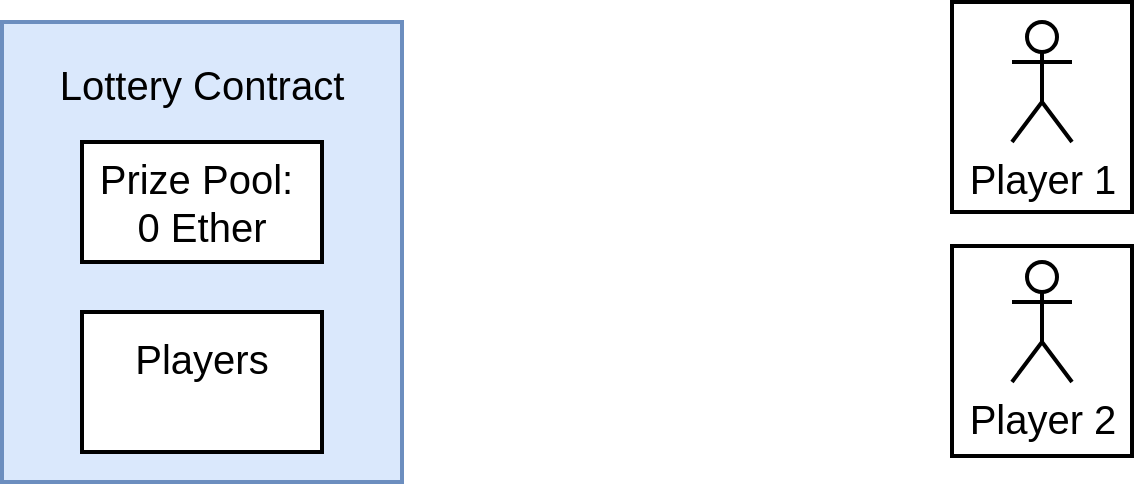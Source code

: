 <mxfile>
    <diagram id="cb817c13-f206-01d3-0a4b-5bb3fffa9536" name="01 - lottery">
        <mxGraphModel dx="1060" dy="459" grid="1" gridSize="10" guides="1" tooltips="1" connect="1" arrows="1" fold="1" page="1" pageScale="1" pageWidth="1100" pageHeight="850" background="#ffffff" math="0" shadow="0">
            <root>
                <mxCell id="0"/>
                <mxCell id="1" parent="0"/>
                <mxCell id="8" value="" style="rounded=0;whiteSpace=wrap;html=1;shadow=0;labelBackgroundColor=none;strokeColor=#000000;strokeWidth=2;fillColor=#ffffff;fontSize=20;fontColor=#000000;align=center;" parent="1" vertex="1">
                    <mxGeometry x="650" y="240" width="90" height="105" as="geometry"/>
                </mxCell>
                <mxCell id="7" value="" style="rounded=0;whiteSpace=wrap;html=1;shadow=0;labelBackgroundColor=none;strokeColor=#000000;strokeWidth=2;fillColor=#ffffff;fontSize=20;fontColor=#000000;align=center;" parent="1" vertex="1">
                    <mxGeometry x="650" y="362" width="90" height="105" as="geometry"/>
                </mxCell>
                <mxCell id="3" value="Player 1" style="shape=umlActor;verticalLabelPosition=bottom;labelBackgroundColor=#ffffff;verticalAlign=top;html=1;rounded=0;shadow=0;strokeColor=#000000;strokeWidth=2;fillColor=#ffffff;fontSize=20;fontColor=#000000;align=center;" parent="1" vertex="1">
                    <mxGeometry x="680" y="250" width="30" height="60" as="geometry"/>
                </mxCell>
                <mxCell id="4" value="Player 2" style="shape=umlActor;verticalLabelPosition=bottom;labelBackgroundColor=#ffffff;verticalAlign=top;html=1;rounded=0;shadow=0;strokeColor=#000000;strokeWidth=2;fillColor=#ffffff;fontSize=20;fontColor=#000000;align=center;" parent="1" vertex="1">
                    <mxGeometry x="680" y="370" width="30" height="60" as="geometry"/>
                </mxCell>
                <mxCell id="16" value="Lottery Contract&lt;div&gt;&lt;br&gt;&lt;/div&gt;&lt;div&gt;&lt;br&gt;&lt;/div&gt;&lt;div&gt;&lt;br&gt;&lt;/div&gt;&lt;div&gt;&lt;br&gt;&lt;/div&gt;&lt;div&gt;&lt;br&gt;&lt;/div&gt;&lt;div&gt;&lt;br&gt;&lt;/div&gt;&lt;div&gt;&lt;br&gt;&lt;/div&gt;" style="rounded=0;whiteSpace=wrap;html=1;shadow=0;labelBackgroundColor=none;strokeColor=#6c8ebf;strokeWidth=2;fillColor=#dae8fc;fontSize=20;fontColor=#000000;align=center;" parent="1" vertex="1">
                    <mxGeometry x="175" y="250" width="200" height="230" as="geometry"/>
                </mxCell>
                <mxCell id="17" value="Prize Pool:&amp;nbsp; 0 Ether" style="rounded=0;whiteSpace=wrap;html=1;shadow=0;labelBackgroundColor=none;strokeColor=#000000;strokeWidth=2;fillColor=#ffffff;fontSize=20;fontColor=#000000;align=center;" parent="1" vertex="1">
                    <mxGeometry x="215" y="310" width="120" height="60" as="geometry"/>
                </mxCell>
                <mxCell id="18" value="Players&lt;br&gt;&lt;br&gt;" style="rounded=0;whiteSpace=wrap;html=1;shadow=0;labelBackgroundColor=none;strokeColor=#000000;strokeWidth=2;fillColor=#ffffff;fontSize=20;fontColor=#000000;align=center;" parent="1" vertex="1">
                    <mxGeometry x="215" y="395" width="120" height="70" as="geometry"/>
                </mxCell>
            </root>
        </mxGraphModel>
    </diagram>
    <diagram name="02 - enter" id="f8c0937f-c460-b70b-d355-325d8bb373fa">
        <mxGraphModel dx="1060" dy="459" grid="1" gridSize="10" guides="1" tooltips="1" connect="1" arrows="1" fold="1" page="1" pageScale="1" pageWidth="1100" pageHeight="850" background="#ffffff" math="0" shadow="0">
            <root>
                <mxCell id="0"/>
                <mxCell id="1" parent="0"/>
                <mxCell id="2" style="edgeStyle=orthogonalEdgeStyle;rounded=0;html=1;exitX=0;exitY=0.5;entryX=1.025;entryY=0.228;entryPerimeter=0;startArrow=none;startFill=0;endArrow=classic;endFill=1;jettySize=auto;orthogonalLoop=1;strokeColor=#000000;strokeWidth=3;fontSize=20;fontColor=#000000;" parent="1" source="4" target="8" edge="1">
                    <mxGeometry relative="1" as="geometry"/>
                </mxCell>
                <mxCell id="3" value="Send 1 Ether" style="text;html=1;resizable=0;points=[];align=center;verticalAlign=middle;labelBackgroundColor=#ffffff;fontSize=20;fontColor=#000000;" parent="2" vertex="1" connectable="0">
                    <mxGeometry x="-0.065" y="1" relative="1" as="geometry">
                        <mxPoint as="offset"/>
                    </mxGeometry>
                </mxCell>
                <mxCell id="4" value="" style="rounded=0;whiteSpace=wrap;html=1;shadow=0;labelBackgroundColor=none;strokeColor=#000000;strokeWidth=2;fillColor=#ffffff;fontSize=20;fontColor=#000000;align=center;" parent="1" vertex="1">
                    <mxGeometry x="650" y="240" width="90" height="105" as="geometry"/>
                </mxCell>
                <mxCell id="5" style="edgeStyle=orthogonalEdgeStyle;rounded=0;html=1;exitX=0;exitY=0.5;startArrow=none;startFill=0;endArrow=classic;endFill=1;jettySize=auto;orthogonalLoop=1;strokeColor=#000000;strokeWidth=3;fontSize=20;fontColor=#000000;" parent="1" source="7" edge="1">
                    <mxGeometry relative="1" as="geometry">
                        <mxPoint x="380" y="414.8" as="targetPoint"/>
                        <Array as="points">
                            <mxPoint x="450" y="415"/>
                            <mxPoint x="450" y="415"/>
                        </Array>
                    </mxGeometry>
                </mxCell>
                <mxCell id="6" value="Send 1 Ether" style="text;html=1;resizable=0;points=[];align=center;verticalAlign=middle;labelBackgroundColor=#ffffff;fontSize=20;fontColor=#000000;" parent="5" vertex="1" connectable="0">
                    <mxGeometry x="0.479" y="106" relative="1" as="geometry">
                        <mxPoint x="70" y="-106" as="offset"/>
                    </mxGeometry>
                </mxCell>
                <mxCell id="7" value="" style="rounded=0;whiteSpace=wrap;html=1;shadow=0;labelBackgroundColor=none;strokeColor=#000000;strokeWidth=2;fillColor=#ffffff;fontSize=20;fontColor=#000000;align=center;" parent="1" vertex="1">
                    <mxGeometry x="650" y="362" width="90" height="105" as="geometry"/>
                </mxCell>
                <mxCell id="8" value="Lottery Contract&lt;div&gt;&lt;br&gt;&lt;/div&gt;&lt;div&gt;&lt;br&gt;&lt;/div&gt;&lt;div&gt;&lt;br&gt;&lt;/div&gt;&lt;div&gt;&lt;br&gt;&lt;/div&gt;&lt;div&gt;&lt;br&gt;&lt;/div&gt;&lt;div&gt;&lt;br&gt;&lt;/div&gt;&lt;div&gt;&lt;br&gt;&lt;/div&gt;" style="rounded=0;whiteSpace=wrap;html=1;shadow=0;labelBackgroundColor=none;strokeColor=#6c8ebf;strokeWidth=2;fillColor=#dae8fc;fontSize=20;fontColor=#000000;align=center;" parent="1" vertex="1">
                    <mxGeometry x="175" y="240" width="200" height="230" as="geometry"/>
                </mxCell>
                <mxCell id="9" value="Player 1" style="shape=umlActor;verticalLabelPosition=bottom;labelBackgroundColor=#ffffff;verticalAlign=top;html=1;rounded=0;shadow=0;strokeColor=#000000;strokeWidth=2;fillColor=#ffffff;fontSize=20;fontColor=#000000;align=center;" parent="1" vertex="1">
                    <mxGeometry x="680" y="250" width="30" height="60" as="geometry"/>
                </mxCell>
                <mxCell id="10" value="Player 2" style="shape=umlActor;verticalLabelPosition=bottom;labelBackgroundColor=#ffffff;verticalAlign=top;html=1;rounded=0;shadow=0;strokeColor=#000000;strokeWidth=2;fillColor=#ffffff;fontSize=20;fontColor=#000000;align=center;" parent="1" vertex="1">
                    <mxGeometry x="680" y="370" width="30" height="60" as="geometry"/>
                </mxCell>
                <mxCell id="11" value="Prize Pool:&amp;nbsp; 2 Ether" style="rounded=0;whiteSpace=wrap;html=1;shadow=0;labelBackgroundColor=none;strokeColor=#000000;strokeWidth=2;fillColor=#ffffff;fontSize=20;fontColor=#000000;align=center;" parent="1" vertex="1">
                    <mxGeometry x="215" y="310" width="120" height="60" as="geometry"/>
                </mxCell>
                <mxCell id="12" value="Players&lt;br&gt;&lt;br&gt;" style="rounded=0;whiteSpace=wrap;html=1;shadow=0;labelBackgroundColor=none;strokeColor=#000000;strokeWidth=2;fillColor=#ffffff;fontSize=20;fontColor=#000000;align=center;" parent="1" vertex="1">
                    <mxGeometry x="215" y="395" width="120" height="70" as="geometry"/>
                </mxCell>
                <mxCell id="13" value="P1" style="rounded=0;whiteSpace=wrap;html=1;shadow=0;labelBackgroundColor=none;strokeColor=#000000;strokeWidth=2;fillColor=#ffffff;fontSize=20;fontColor=#000000;align=center;" parent="1" vertex="1">
                    <mxGeometry x="230" y="430" width="30" height="30" as="geometry"/>
                </mxCell>
                <mxCell id="14" value="P2" style="rounded=0;whiteSpace=wrap;html=1;shadow=0;labelBackgroundColor=none;strokeColor=#000000;strokeWidth=2;fillColor=#ffffff;fontSize=20;fontColor=#000000;align=center;" parent="1" vertex="1">
                    <mxGeometry x="290" y="430" width="30" height="30" as="geometry"/>
                </mxCell>
            </root>
        </mxGraphModel>
    </diagram>
    <diagram name="03 - pick" id="c6fb3a5c-a796-3fbc-fe54-97e5ab13f303">
        <mxGraphModel dx="1060" dy="459" grid="1" gridSize="10" guides="1" tooltips="1" connect="1" arrows="1" fold="1" page="1" pageScale="1" pageWidth="1100" pageHeight="850" background="#ffffff" math="0" shadow="0">
            <root>
                <mxCell id="0"/>
                <mxCell id="1" parent="0"/>
                <mxCell id="4" value="" style="rounded=0;whiteSpace=wrap;html=1;shadow=0;labelBackgroundColor=none;strokeColor=#000000;strokeWidth=2;fillColor=#ffffff;fontSize=20;fontColor=#000000;align=center;" parent="1" vertex="1">
                    <mxGeometry x="650" y="287" width="90" height="105" as="geometry"/>
                </mxCell>
                <mxCell id="7" value="" style="rounded=0;whiteSpace=wrap;html=1;shadow=0;labelBackgroundColor=none;strokeColor=#000000;strokeWidth=2;fillColor=#ffffff;fontSize=20;fontColor=#000000;align=center;" parent="1" vertex="1">
                    <mxGeometry x="650" y="409" width="90" height="105" as="geometry"/>
                </mxCell>
                <mxCell id="8" value="Lottery Contract&lt;div&gt;&lt;br&gt;&lt;/div&gt;&lt;div&gt;&lt;br&gt;&lt;/div&gt;&lt;div&gt;&lt;br&gt;&lt;/div&gt;&lt;div&gt;&lt;br&gt;&lt;/div&gt;&lt;div&gt;&lt;br&gt;&lt;/div&gt;&lt;div&gt;&lt;br&gt;&lt;/div&gt;&lt;div&gt;&lt;br&gt;&lt;/div&gt;" style="rounded=0;whiteSpace=wrap;html=1;shadow=0;labelBackgroundColor=none;strokeColor=#6c8ebf;strokeWidth=2;fillColor=#dae8fc;fontSize=20;fontColor=#000000;align=center;" parent="1" vertex="1">
                    <mxGeometry x="175" y="240" width="200" height="230" as="geometry"/>
                </mxCell>
                <mxCell id="9" value="Player 1" style="shape=umlActor;verticalLabelPosition=bottom;labelBackgroundColor=#ffffff;verticalAlign=top;html=1;rounded=0;shadow=0;strokeColor=#000000;strokeWidth=2;fillColor=#ffffff;fontSize=20;fontColor=#000000;align=center;" parent="1" vertex="1">
                    <mxGeometry x="680" y="297" width="30" height="60" as="geometry"/>
                </mxCell>
                <mxCell id="10" value="Player 2" style="shape=umlActor;verticalLabelPosition=bottom;labelBackgroundColor=#ffffff;verticalAlign=top;html=1;rounded=0;shadow=0;strokeColor=#000000;strokeWidth=2;fillColor=#ffffff;fontSize=20;fontColor=#000000;align=center;" parent="1" vertex="1">
                    <mxGeometry x="680" y="417" width="30" height="60" as="geometry"/>
                </mxCell>
                <mxCell id="11" value="Prize Pool:&amp;nbsp; 2 Ether" style="rounded=0;whiteSpace=wrap;html=1;shadow=0;labelBackgroundColor=none;strokeColor=#000000;strokeWidth=2;fillColor=#ffffff;fontSize=20;fontColor=#000000;align=center;" parent="1" vertex="1">
                    <mxGeometry x="215" y="310" width="120" height="60" as="geometry"/>
                </mxCell>
                <mxCell id="12" value="Players&lt;br&gt;&lt;br&gt;" style="rounded=0;whiteSpace=wrap;html=1;shadow=0;labelBackgroundColor=none;strokeColor=#000000;strokeWidth=2;fillColor=#ffffff;fontSize=20;fontColor=#000000;align=center;" parent="1" vertex="1">
                    <mxGeometry x="215" y="395" width="120" height="70" as="geometry"/>
                </mxCell>
                <mxCell id="13" value="P1" style="rounded=0;whiteSpace=wrap;html=1;shadow=0;labelBackgroundColor=none;strokeColor=#000000;strokeWidth=2;fillColor=#ffffff;fontSize=20;fontColor=#000000;align=center;" parent="1" vertex="1">
                    <mxGeometry x="230" y="430" width="30" height="30" as="geometry"/>
                </mxCell>
                <mxCell id="14" value="P2" style="rounded=0;whiteSpace=wrap;html=1;shadow=0;labelBackgroundColor=none;strokeColor=#000000;strokeWidth=2;fillColor=#ffffff;fontSize=20;fontColor=#000000;align=center;" parent="1" vertex="1">
                    <mxGeometry x="290" y="430" width="30" height="30" as="geometry"/>
                </mxCell>
                <mxCell id="17" style="edgeStyle=orthogonalEdgeStyle;rounded=0;html=1;exitX=0;exitY=0.5;entryX=1;entryY=0.5;startArrow=none;startFill=0;endArrow=classic;endFill=1;jettySize=auto;orthogonalLoop=1;strokeColor=#000000;strokeWidth=3;fontSize=20;fontColor=#000000;" parent="1" source="15" target="8" edge="1">
                    <mxGeometry relative="1" as="geometry"/>
                </mxCell>
                <mxCell id="18" value="Pick a winner" style="text;html=1;resizable=0;points=[];align=center;verticalAlign=middle;labelBackgroundColor=#ffffff;fontSize=20;fontColor=#000000;" parent="17" vertex="1" connectable="0">
                    <mxGeometry x="-0.013" relative="1" as="geometry">
                        <mxPoint as="offset"/>
                    </mxGeometry>
                </mxCell>
                <mxCell id="15" value="" style="rounded=0;whiteSpace=wrap;html=1;shadow=0;labelBackgroundColor=none;strokeColor=#000000;strokeWidth=2;fillColor=#ffffff;fontSize=20;fontColor=#000000;align=center;" parent="1" vertex="1">
                    <mxGeometry x="650" y="170" width="90" height="105" as="geometry"/>
                </mxCell>
                <mxCell id="16" value="Manager" style="shape=umlActor;verticalLabelPosition=bottom;labelBackgroundColor=#ffffff;verticalAlign=top;html=1;rounded=0;shadow=0;strokeColor=#000000;strokeWidth=2;fillColor=#ffffff;fontSize=20;fontColor=#000000;align=center;" parent="1" vertex="1">
                    <mxGeometry x="680" y="180" width="30" height="60" as="geometry"/>
                </mxCell>
            </root>
        </mxGraphModel>
    </diagram>
    <diagram name="04 - pick" id="cd26d6af-5591-67c6-af0b-1a20811bbe16">
        <mxGraphModel dx="1060" dy="459" grid="1" gridSize="10" guides="1" tooltips="1" connect="1" arrows="1" fold="1" page="1" pageScale="1" pageWidth="1100" pageHeight="850" background="#ffffff" math="0" shadow="0">
            <root>
                <mxCell id="0"/>
                <mxCell id="1" parent="0"/>
                <mxCell id="2" value="" style="rounded=0;whiteSpace=wrap;html=1;shadow=0;labelBackgroundColor=none;strokeColor=#000000;strokeWidth=2;fillColor=#ffffff;fontSize=20;fontColor=#000000;align=center;" parent="1" vertex="1">
                    <mxGeometry x="650" y="287" width="90" height="105" as="geometry"/>
                </mxCell>
                <mxCell id="3" value="" style="rounded=0;whiteSpace=wrap;html=1;shadow=0;labelBackgroundColor=none;strokeColor=#000000;strokeWidth=2;fillColor=#ffffff;fontSize=20;fontColor=#000000;align=center;" parent="1" vertex="1">
                    <mxGeometry x="650" y="409" width="90" height="105" as="geometry"/>
                </mxCell>
                <mxCell id="4" value="Lottery Contract&lt;div&gt;&lt;br&gt;&lt;/div&gt;&lt;div&gt;&lt;br&gt;&lt;/div&gt;&lt;div&gt;&lt;br&gt;&lt;/div&gt;&lt;div&gt;&lt;br&gt;&lt;/div&gt;&lt;div&gt;&lt;br&gt;&lt;/div&gt;&lt;div&gt;&lt;br&gt;&lt;/div&gt;&lt;div&gt;&lt;br&gt;&lt;/div&gt;" style="rounded=0;whiteSpace=wrap;html=1;shadow=0;labelBackgroundColor=none;strokeColor=#6c8ebf;strokeWidth=2;fillColor=#dae8fc;fontSize=20;fontColor=#000000;align=center;" parent="1" vertex="1">
                    <mxGeometry x="175" y="239" width="200" height="230" as="geometry"/>
                </mxCell>
                <mxCell id="5" value="Player 1" style="shape=umlActor;verticalLabelPosition=bottom;labelBackgroundColor=#ffffff;verticalAlign=top;html=1;rounded=0;shadow=0;strokeColor=#000000;strokeWidth=2;fillColor=#ffffff;fontSize=20;fontColor=#000000;align=center;" parent="1" vertex="1">
                    <mxGeometry x="680" y="297" width="30" height="60" as="geometry"/>
                </mxCell>
                <mxCell id="6" value="Player 2" style="shape=umlActor;verticalLabelPosition=bottom;labelBackgroundColor=#ffffff;verticalAlign=top;html=1;rounded=0;shadow=0;strokeColor=#000000;strokeWidth=2;fillColor=#ffffff;fontSize=20;fontColor=#000000;align=center;" parent="1" vertex="1">
                    <mxGeometry x="680" y="417" width="30" height="60" as="geometry"/>
                </mxCell>
                <mxCell id="15" style="edgeStyle=orthogonalEdgeStyle;rounded=0;html=1;exitX=1;exitY=0.5;startArrow=none;startFill=0;endArrow=classic;endFill=1;jettySize=auto;orthogonalLoop=1;strokeColor=#000000;strokeWidth=3;fontSize=20;fontColor=#000000;" parent="1" source="7" target="2" edge="1">
                    <mxGeometry relative="1" as="geometry"/>
                </mxCell>
                <mxCell id="16" value="2 Ether" style="text;html=1;resizable=0;points=[];align=center;verticalAlign=middle;labelBackgroundColor=#ffffff;fontSize=20;fontColor=#000000;" parent="15" vertex="1" connectable="0">
                    <mxGeometry x="0.098" y="-2" relative="1" as="geometry">
                        <mxPoint as="offset"/>
                    </mxGeometry>
                </mxCell>
                <mxCell id="7" value="Prize Pool:&amp;nbsp; 0 Ether" style="rounded=0;whiteSpace=wrap;html=1;shadow=0;labelBackgroundColor=none;strokeColor=#000000;strokeWidth=2;fillColor=#ffffff;fontSize=20;fontColor=#000000;align=center;" parent="1" vertex="1">
                    <mxGeometry x="215" y="309" width="120" height="60" as="geometry"/>
                </mxCell>
                <mxCell id="8" value="Players&lt;br&gt;&lt;br&gt;" style="rounded=0;whiteSpace=wrap;html=1;shadow=0;labelBackgroundColor=none;strokeColor=#000000;strokeWidth=2;fillColor=#ffffff;fontSize=20;fontColor=#000000;align=center;" parent="1" vertex="1">
                    <mxGeometry x="215" y="394" width="120" height="70" as="geometry"/>
                </mxCell>
                <mxCell id="9" value="P1" style="rounded=0;whiteSpace=wrap;html=1;shadow=0;labelBackgroundColor=none;strokeColor=#000000;strokeWidth=2;fillColor=#ffffff;fontSize=20;fontColor=#000000;align=center;" parent="1" vertex="1">
                    <mxGeometry x="230" y="429" width="30" height="30" as="geometry"/>
                </mxCell>
                <mxCell id="10" value="P2" style="rounded=0;whiteSpace=wrap;html=1;shadow=0;labelBackgroundColor=none;strokeColor=#000000;strokeWidth=2;fillColor=#ffffff;fontSize=20;fontColor=#000000;align=center;" parent="1" vertex="1">
                    <mxGeometry x="290" y="429" width="30" height="30" as="geometry"/>
                </mxCell>
                <mxCell id="13" value="" style="rounded=0;whiteSpace=wrap;html=1;shadow=0;labelBackgroundColor=none;strokeColor=#000000;strokeWidth=2;fillColor=#ffffff;fontSize=20;fontColor=#000000;align=center;" parent="1" vertex="1">
                    <mxGeometry x="650" y="170" width="90" height="105" as="geometry"/>
                </mxCell>
                <mxCell id="14" value="Manager" style="shape=umlActor;verticalLabelPosition=bottom;labelBackgroundColor=#ffffff;verticalAlign=top;html=1;rounded=0;shadow=0;strokeColor=#000000;strokeWidth=2;fillColor=#ffffff;fontSize=20;fontColor=#000000;align=center;" parent="1" vertex="1">
                    <mxGeometry x="680" y="180" width="30" height="60" as="geometry"/>
                </mxCell>
            </root>
        </mxGraphModel>
    </diagram>
    <diagram id="1dbdebd7-34bc-3a4b-ebe1-7c275a6f2b79" name="05 - reqs">
        <mxGraphModel dx="1060" dy="459" grid="1" gridSize="10" guides="1" tooltips="1" connect="1" arrows="1" fold="1" page="1" pageScale="1" pageWidth="1100" pageHeight="850" background="#ffffff" math="0" shadow="0">
            <root>
                <mxCell id="0"/>
                <mxCell id="1" parent="0"/>
                <mxCell id="2" value="Lottery Contract&lt;div&gt;&lt;br&gt;&lt;/div&gt;&lt;div&gt;&lt;br&gt;&lt;/div&gt;&lt;div&gt;&lt;br&gt;&lt;/div&gt;&lt;div&gt;&lt;br&gt;&lt;/div&gt;&lt;div&gt;&lt;br&gt;&lt;/div&gt;&lt;div&gt;&lt;br&gt;&lt;/div&gt;&lt;div&gt;&lt;br&gt;&lt;/div&gt;&lt;div&gt;&lt;br&gt;&lt;/div&gt;&lt;div&gt;&lt;br&gt;&lt;/div&gt;&lt;div&gt;&lt;br&gt;&lt;/div&gt;&lt;div&gt;&lt;br&gt;&lt;br&gt;&lt;br&gt;&lt;/div&gt;" style="rounded=0;whiteSpace=wrap;html=1;shadow=0;labelBackgroundColor=none;strokeColor=#6c8ebf;strokeWidth=2;fillColor=#dae8fc;fontSize=20;fontColor=#000000;align=center;" parent="1" vertex="1">
                    <mxGeometry x="320" y="100" width="460" height="350" as="geometry"/>
                </mxCell>
                <mxCell id="9" value="Name" style="rounded=0;whiteSpace=wrap;html=1;shadow=0;labelBackgroundColor=none;strokeColor=#82b366;strokeWidth=2;fillColor=#d5e8d4;fontSize=16;fontColor=#000000;align=center;" parent="1" vertex="1">
                    <mxGeometry x="365" y="180" width="100" height="30" as="geometry"/>
                </mxCell>
                <mxCell id="10" value="Purpose" style="rounded=0;whiteSpace=wrap;html=1;shadow=0;labelBackgroundColor=none;strokeColor=#82b366;strokeWidth=2;fillColor=#d5e8d4;fontSize=16;fontColor=#000000;align=center;" parent="1" vertex="1">
                    <mxGeometry x="465" y="180" width="270" height="30" as="geometry"/>
                </mxCell>
                <mxCell id="11" value="manager" style="rounded=0;whiteSpace=wrap;html=1;shadow=0;labelBackgroundColor=none;strokeColor=#000000;strokeWidth=2;fillColor=#ffffff;fontSize=16;fontColor=#000000;align=center;" parent="1" vertex="1">
                    <mxGeometry x="365" y="210" width="100" height="30" as="geometry"/>
                </mxCell>
                <mxCell id="12" value="Address of person who created the contract" style="rounded=0;whiteSpace=wrap;html=1;shadow=0;labelBackgroundColor=none;strokeColor=#000000;strokeWidth=2;fillColor=#ffffff;fontSize=12;fontColor=#000000;align=center;" parent="1" vertex="1">
                    <mxGeometry x="465" y="210" width="270" height="30" as="geometry"/>
                </mxCell>
                <mxCell id="13" value="players" style="rounded=0;whiteSpace=wrap;html=1;shadow=0;labelBackgroundColor=none;strokeColor=#000000;strokeWidth=2;fillColor=#ffffff;fontSize=16;fontColor=#000000;align=center;" parent="1" vertex="1">
                    <mxGeometry x="365" y="240" width="100" height="30" as="geometry"/>
                </mxCell>
                <mxCell id="14" value="Array of addresses of people who have entered" style="rounded=0;whiteSpace=wrap;html=1;shadow=0;labelBackgroundColor=none;strokeColor=#000000;strokeWidth=2;fillColor=#ffffff;fontSize=12;fontColor=#000000;align=center;" parent="1" vertex="1">
                    <mxGeometry x="465" y="240" width="270" height="30" as="geometry"/>
                </mxCell>
                <mxCell id="15" value="Variables" style="rounded=0;whiteSpace=wrap;html=1;shadow=0;labelBackgroundColor=none;strokeColor=#9673a6;strokeWidth=2;fillColor=#e1d5e7;fontSize=13;fontColor=#000000;align=center;" parent="1" vertex="1">
                    <mxGeometry x="365" y="150" width="100" height="30" as="geometry"/>
                </mxCell>
                <mxCell id="16" value="Name" style="rounded=0;whiteSpace=wrap;html=1;shadow=0;labelBackgroundColor=none;strokeColor=#82b366;strokeWidth=2;fillColor=#d5e8d4;fontSize=16;fontColor=#000000;align=center;" parent="1" vertex="1">
                    <mxGeometry x="365" y="340" width="100" height="30" as="geometry"/>
                </mxCell>
                <mxCell id="17" value="Purpose" style="rounded=0;whiteSpace=wrap;html=1;shadow=0;labelBackgroundColor=none;strokeColor=#82b366;strokeWidth=2;fillColor=#d5e8d4;fontSize=16;fontColor=#000000;align=center;" parent="1" vertex="1">
                    <mxGeometry x="465" y="340" width="270" height="30" as="geometry"/>
                </mxCell>
                <mxCell id="18" value="enter" style="rounded=0;whiteSpace=wrap;html=1;shadow=0;labelBackgroundColor=none;strokeColor=#000000;strokeWidth=2;fillColor=#ffffff;fontSize=16;fontColor=#000000;align=center;" parent="1" vertex="1">
                    <mxGeometry x="365" y="370" width="100" height="30" as="geometry"/>
                </mxCell>
                <mxCell id="19" value="Enters a player into the lottery" style="rounded=0;whiteSpace=wrap;html=1;shadow=0;labelBackgroundColor=none;strokeColor=#000000;strokeWidth=2;fillColor=#ffffff;fontSize=12;fontColor=#000000;align=center;" parent="1" vertex="1">
                    <mxGeometry x="465" y="370" width="270" height="30" as="geometry"/>
                </mxCell>
                <mxCell id="20" value="pickWinner" style="rounded=0;whiteSpace=wrap;html=1;shadow=0;labelBackgroundColor=none;strokeColor=#000000;strokeWidth=2;fillColor=#ffffff;fontSize=16;fontColor=#000000;align=center;" parent="1" vertex="1">
                    <mxGeometry x="365" y="400" width="100" height="30" as="geometry"/>
                </mxCell>
                <mxCell id="21" value="Randomly picks a winner and sends them the prize pool" style="rounded=0;whiteSpace=wrap;html=1;shadow=0;labelBackgroundColor=none;strokeColor=#000000;strokeWidth=2;fillColor=#ffffff;fontSize=12;fontColor=#000000;align=center;" parent="1" vertex="1">
                    <mxGeometry x="465" y="400" width="270" height="30" as="geometry"/>
                </mxCell>
                <mxCell id="22" value="Functions" style="rounded=0;whiteSpace=wrap;html=1;shadow=0;labelBackgroundColor=none;strokeColor=#9673a6;strokeWidth=2;fillColor=#e1d5e7;fontSize=13;fontColor=#000000;align=center;" parent="1" vertex="1">
                    <mxGeometry x="365" y="310" width="100" height="30" as="geometry"/>
                </mxCell>
            </root>
        </mxGraphModel>
    </diagram>
    <diagram id="b2632871-5356-67a6-4e44-092e715c0297" name="06 - types">
        <mxGraphModel dx="1060" dy="459" grid="1" gridSize="10" guides="1" tooltips="1" connect="1" arrows="1" fold="1" page="1" pageScale="1" pageWidth="1100" pageHeight="850" background="#ffffff" math="0" shadow="0">
            <root>
                <mxCell id="0"/>
                <mxCell id="1" parent="0"/>
                <mxCell id="2" value="Basic Types" style="rounded=0;whiteSpace=wrap;html=1;shadow=0;labelBackgroundColor=none;strokeColor=#6c8ebf;strokeWidth=2;fillColor=#dae8fc;fontSize=18;fontColor=#000000;align=center;" parent="1" vertex="1">
                    <mxGeometry x="135" y="105" width="840" height="40" as="geometry"/>
                </mxCell>
                <mxCell id="3" value="Name" style="rounded=0;whiteSpace=wrap;html=1;shadow=0;labelBackgroundColor=none;strokeColor=#82b366;strokeWidth=2;fillColor=#d5e8d4;fontSize=18;fontColor=#000000;align=center;" parent="1" vertex="1">
                    <mxGeometry x="135" y="145" width="160" height="40" as="geometry"/>
                </mxCell>
                <mxCell id="4" value="Notes" style="rounded=0;whiteSpace=wrap;html=1;shadow=0;labelBackgroundColor=none;strokeColor=#82b366;strokeWidth=2;fillColor=#d5e8d4;fontSize=18;fontColor=#000000;align=center;" parent="1" vertex="1">
                    <mxGeometry x="295" y="145" width="340" height="40" as="geometry"/>
                </mxCell>
                <mxCell id="6" value="string" style="rounded=0;whiteSpace=wrap;html=1;shadow=0;labelBackgroundColor=none;strokeColor=#000000;strokeWidth=2;fillColor=#ffffff;fontSize=18;fontColor=#000000;align=center;" parent="1" vertex="1">
                    <mxGeometry x="135" y="185" width="160" height="40" as="geometry"/>
                </mxCell>
                <mxCell id="7" value="Sequence of characters" style="rounded=0;whiteSpace=wrap;html=1;shadow=0;labelBackgroundColor=none;strokeColor=#000000;strokeWidth=2;fillColor=#ffffff;fontSize=14;fontColor=#000000;align=center;" parent="1" vertex="1">
                    <mxGeometry x="295" y="185" width="340" height="40" as="geometry"/>
                </mxCell>
                <mxCell id="8" value="bool" style="rounded=0;whiteSpace=wrap;html=1;shadow=0;labelBackgroundColor=none;strokeColor=#000000;strokeWidth=2;fillColor=#ffffff;fontSize=18;fontColor=#000000;align=center;" parent="1" vertex="1">
                    <mxGeometry x="135" y="225" width="160" height="40" as="geometry"/>
                </mxCell>
                <mxCell id="9" value="Boolean value" style="rounded=0;whiteSpace=wrap;html=1;shadow=0;labelBackgroundColor=none;strokeColor=#000000;strokeWidth=2;fillColor=#ffffff;fontSize=14;fontColor=#000000;align=center;" parent="1" vertex="1">
                    <mxGeometry x="295" y="225" width="340" height="40" as="geometry"/>
                </mxCell>
                <mxCell id="10" value="int" style="rounded=0;whiteSpace=wrap;html=1;shadow=0;labelBackgroundColor=none;strokeColor=#000000;strokeWidth=2;fillColor=#ffffff;fontSize=18;fontColor=#000000;align=center;" parent="1" vertex="1">
                    <mxGeometry x="135" y="265" width="160" height="40" as="geometry"/>
                </mxCell>
                <mxCell id="11" value="Integer, positive or negative.&amp;nbsp; Has no decimal" style="rounded=0;whiteSpace=wrap;html=1;shadow=0;labelBackgroundColor=none;strokeColor=#000000;strokeWidth=2;fillColor=#ffffff;fontSize=14;fontColor=#000000;align=center;" parent="1" vertex="1">
                    <mxGeometry x="295" y="265" width="340" height="40" as="geometry"/>
                </mxCell>
                <mxCell id="18" value="uint" style="rounded=0;whiteSpace=wrap;html=1;shadow=0;labelBackgroundColor=none;strokeColor=#000000;strokeWidth=2;fillColor=#ffffff;fontSize=18;fontColor=#000000;align=center;" parent="1" vertex="1">
                    <mxGeometry x="135" y="305" width="160" height="40" as="geometry"/>
                </mxCell>
                <mxCell id="19" value="'Unsigned' integer, positive number.&amp;nbsp; Has no decimal" style="rounded=0;whiteSpace=wrap;html=1;shadow=0;labelBackgroundColor=none;strokeColor=#000000;strokeWidth=2;fillColor=#ffffff;fontSize=14;fontColor=#000000;align=center;" parent="1" vertex="1">
                    <mxGeometry x="295" y="305" width="340" height="40" as="geometry"/>
                </mxCell>
                <mxCell id="20" value="fixed/ufixed" style="rounded=0;whiteSpace=wrap;html=1;shadow=0;labelBackgroundColor=none;strokeColor=#000000;strokeWidth=2;fillColor=#ffffff;fontSize=18;fontColor=#000000;align=center;" parent="1" vertex="1">
                    <mxGeometry x="135" y="345" width="160" height="40" as="geometry"/>
                </mxCell>
                <mxCell id="21" value="'Fixed' point number.&amp;nbsp; Number with a decimal after it" style="rounded=0;whiteSpace=wrap;html=1;shadow=0;labelBackgroundColor=none;strokeColor=#000000;strokeWidth=2;fillColor=#ffffff;fontSize=14;fontColor=#000000;align=center;" parent="1" vertex="1">
                    <mxGeometry x="295" y="345" width="340" height="40" as="geometry"/>
                </mxCell>
                <mxCell id="22" value="Examples" style="rounded=0;whiteSpace=wrap;html=1;shadow=0;labelBackgroundColor=none;strokeColor=#82b366;strokeWidth=2;fillColor=#d5e8d4;fontSize=18;fontColor=#000000;align=center;" parent="1" vertex="1">
                    <mxGeometry x="635" y="145" width="340" height="40" as="geometry"/>
                </mxCell>
                <mxCell id="23" value="" style="rounded=0;whiteSpace=wrap;html=1;shadow=0;labelBackgroundColor=none;strokeColor=#000000;strokeWidth=2;fillColor=#ffffff;fontSize=14;fontColor=#000000;align=center;" parent="1" vertex="1">
                    <mxGeometry x="635" y="185" width="340" height="40" as="geometry"/>
                </mxCell>
                <mxCell id="24" value="" style="rounded=0;whiteSpace=wrap;html=1;shadow=0;labelBackgroundColor=none;strokeColor=#000000;strokeWidth=2;fillColor=#ffffff;fontSize=14;fontColor=#000000;align=center;" parent="1" vertex="1">
                    <mxGeometry x="635" y="225" width="340" height="40" as="geometry"/>
                </mxCell>
                <mxCell id="25" value="" style="rounded=0;whiteSpace=wrap;html=1;shadow=0;labelBackgroundColor=none;strokeColor=#000000;strokeWidth=2;fillColor=#ffffff;fontSize=14;fontColor=#000000;align=center;" parent="1" vertex="1">
                    <mxGeometry x="635" y="265" width="340" height="40" as="geometry"/>
                </mxCell>
                <mxCell id="26" value="" style="rounded=0;whiteSpace=wrap;html=1;shadow=0;labelBackgroundColor=none;strokeColor=#000000;strokeWidth=2;fillColor=#ffffff;fontSize=14;fontColor=#000000;align=center;" parent="1" vertex="1">
                    <mxGeometry x="635" y="305" width="340" height="40" as="geometry"/>
                </mxCell>
                <mxCell id="27" value="" style="rounded=0;whiteSpace=wrap;html=1;shadow=0;labelBackgroundColor=none;strokeColor=#000000;strokeWidth=2;fillColor=#ffffff;fontSize=14;fontColor=#000000;align=center;" parent="1" vertex="1">
                    <mxGeometry x="635" y="345" width="340" height="40" as="geometry"/>
                </mxCell>
                <mxCell id="28" value="&quot;Hi there!&quot;" style="rounded=0;whiteSpace=wrap;html=1;shadow=0;labelBackgroundColor=none;strokeColor=#666666;strokeWidth=2;fillColor=#f5f5f5;fontSize=14;fontColor=#000000;align=center;" parent="1" vertex="1">
                    <mxGeometry x="675" y="190" width="110" height="30" as="geometry"/>
                </mxCell>
                <mxCell id="29" value="&quot;Chocolate&quot;" style="rounded=0;whiteSpace=wrap;html=1;shadow=0;labelBackgroundColor=none;strokeColor=#666666;strokeWidth=2;fillColor=#f5f5f5;fontSize=14;fontColor=#000000;align=center;" parent="1" vertex="1">
                    <mxGeometry x="825" y="190" width="110" height="30" as="geometry"/>
                </mxCell>
                <mxCell id="30" value="true" style="rounded=0;whiteSpace=wrap;html=1;shadow=0;labelBackgroundColor=none;strokeColor=#666666;strokeWidth=2;fillColor=#f5f5f5;fontSize=14;fontColor=#000000;align=center;" parent="1" vertex="1">
                    <mxGeometry x="675" y="230" width="110" height="30" as="geometry"/>
                </mxCell>
                <mxCell id="31" value="false" style="rounded=0;whiteSpace=wrap;html=1;shadow=0;labelBackgroundColor=none;strokeColor=#666666;strokeWidth=2;fillColor=#f5f5f5;fontSize=14;fontColor=#000000;align=center;" parent="1" vertex="1">
                    <mxGeometry x="825" y="230" width="110" height="30" as="geometry"/>
                </mxCell>
                <mxCell id="32" value="0" style="rounded=0;whiteSpace=wrap;html=1;shadow=0;labelBackgroundColor=none;strokeColor=#666666;strokeWidth=2;fillColor=#f5f5f5;fontSize=14;fontColor=#000000;align=center;" parent="1" vertex="1">
                    <mxGeometry x="655" y="270" width="80" height="30" as="geometry"/>
                </mxCell>
                <mxCell id="34" value="-30000" style="rounded=0;whiteSpace=wrap;html=1;shadow=0;labelBackgroundColor=none;strokeColor=#666666;strokeWidth=2;fillColor=#f5f5f5;fontSize=14;fontColor=#000000;align=center;" parent="1" vertex="1">
                    <mxGeometry x="755" y="270" width="80" height="30" as="geometry"/>
                </mxCell>
                <mxCell id="35" value="59158" style="rounded=0;whiteSpace=wrap;html=1;shadow=0;labelBackgroundColor=none;strokeColor=#666666;strokeWidth=2;fillColor=#f5f5f5;fontSize=14;fontColor=#000000;align=center;" parent="1" vertex="1">
                    <mxGeometry x="855" y="270" width="80" height="30" as="geometry"/>
                </mxCell>
                <mxCell id="36" value="0" style="rounded=0;whiteSpace=wrap;html=1;shadow=0;labelBackgroundColor=none;strokeColor=#666666;strokeWidth=2;fillColor=#f5f5f5;fontSize=14;fontColor=#000000;align=center;" parent="1" vertex="1">
                    <mxGeometry x="655" y="310" width="80" height="30" as="geometry"/>
                </mxCell>
                <mxCell id="37" value="30000" style="rounded=0;whiteSpace=wrap;html=1;shadow=0;labelBackgroundColor=none;strokeColor=#666666;strokeWidth=2;fillColor=#f5f5f5;fontSize=14;fontColor=#000000;align=center;" parent="1" vertex="1">
                    <mxGeometry x="755" y="310" width="80" height="30" as="geometry"/>
                </mxCell>
                <mxCell id="38" value="999910" style="rounded=0;whiteSpace=wrap;html=1;shadow=0;labelBackgroundColor=none;strokeColor=#666666;strokeWidth=2;fillColor=#f5f5f5;fontSize=14;fontColor=#000000;align=center;" parent="1" vertex="1">
                    <mxGeometry x="855" y="310" width="80" height="30" as="geometry"/>
                </mxCell>
                <mxCell id="39" value="20.001" style="rounded=0;whiteSpace=wrap;html=1;shadow=0;labelBackgroundColor=none;strokeColor=#666666;strokeWidth=2;fillColor=#f5f5f5;fontSize=14;fontColor=#000000;align=center;" parent="1" vertex="1">
                    <mxGeometry x="655" y="350" width="80" height="30" as="geometry"/>
                </mxCell>
                <mxCell id="40" value="-42.424" style="rounded=0;whiteSpace=wrap;html=1;shadow=0;labelBackgroundColor=none;strokeColor=#666666;strokeWidth=2;fillColor=#f5f5f5;fontSize=14;fontColor=#000000;align=center;" parent="1" vertex="1">
                    <mxGeometry x="755" y="350" width="80" height="30" as="geometry"/>
                </mxCell>
                <mxCell id="41" value="3.14" style="rounded=0;whiteSpace=wrap;html=1;shadow=0;labelBackgroundColor=none;strokeColor=#666666;strokeWidth=2;fillColor=#f5f5f5;fontSize=14;fontColor=#000000;align=center;" parent="1" vertex="1">
                    <mxGeometry x="855" y="350" width="80" height="30" as="geometry"/>
                </mxCell>
                <mxCell id="42" value="address" style="rounded=0;whiteSpace=wrap;html=1;shadow=0;labelBackgroundColor=none;strokeColor=#000000;strokeWidth=2;fillColor=#ffffff;fontSize=18;fontColor=#000000;align=center;" parent="1" vertex="1">
                    <mxGeometry x="135" y="385" width="160" height="40" as="geometry"/>
                </mxCell>
                <mxCell id="43" value="Has methods tied to it for sending money" style="rounded=0;whiteSpace=wrap;html=1;shadow=0;labelBackgroundColor=none;strokeColor=#000000;strokeWidth=2;fillColor=#ffffff;fontSize=14;fontColor=#000000;align=center;" parent="1" vertex="1">
                    <mxGeometry x="295" y="385" width="340" height="40" as="geometry"/>
                </mxCell>
                <mxCell id="44" value="" style="rounded=0;whiteSpace=wrap;html=1;shadow=0;labelBackgroundColor=none;strokeColor=#000000;strokeWidth=2;fillColor=#ffffff;fontSize=14;fontColor=#000000;align=center;" parent="1" vertex="1">
                    <mxGeometry x="635" y="385" width="340" height="40" as="geometry"/>
                </mxCell>
                <mxCell id="45" value="0x18bae199c8dbae199c8d" style="rounded=0;whiteSpace=wrap;html=1;shadow=0;labelBackgroundColor=none;strokeColor=#666666;strokeWidth=2;fillColor=#f5f5f5;fontSize=14;fontColor=#000000;align=center;" parent="1" vertex="1">
                    <mxGeometry x="660" y="390" width="270" height="30" as="geometry"/>
                </mxCell>
            </root>
        </mxGraphModel>
    </diagram>
    <diagram id="3e9ae7d3-0aa2-218c-b489-675075a0b89d" name="07 - ints">
        <mxGraphModel dx="1060" dy="459" grid="1" gridSize="10" guides="1" tooltips="1" connect="1" arrows="1" fold="1" page="1" pageScale="1" pageWidth="1100" pageHeight="850" background="#ffffff" math="0" shadow="0">
            <root>
                <mxCell id="0"/>
                <mxCell id="1" parent="0"/>
                <mxCell id="2" value="Integer Ranges" style="rounded=0;whiteSpace=wrap;html=1;shadow=0;labelBackgroundColor=none;strokeColor=#6c8ebf;strokeWidth=2;fillColor=#dae8fc;fontSize=18;fontColor=#000000;align=center;" parent="1" vertex="1">
                    <mxGeometry x="135" y="105" width="840" height="40" as="geometry"/>
                </mxCell>
                <mxCell id="3" value="Name" style="rounded=0;whiteSpace=wrap;html=1;shadow=0;labelBackgroundColor=none;strokeColor=#82b366;strokeWidth=2;fillColor=#d5e8d4;fontSize=18;fontColor=#000000;align=center;" parent="1" vertex="1">
                    <mxGeometry x="135" y="145" width="160" height="40" as="geometry"/>
                </mxCell>
                <mxCell id="4" value="Lower Bound" style="rounded=0;whiteSpace=wrap;html=1;shadow=0;labelBackgroundColor=none;strokeColor=#82b366;strokeWidth=2;fillColor=#d5e8d4;fontSize=18;fontColor=#000000;align=center;" parent="1" vertex="1">
                    <mxGeometry x="295" y="145" width="340" height="40" as="geometry"/>
                </mxCell>
                <mxCell id="5" value="int8" style="rounded=0;whiteSpace=wrap;html=1;shadow=0;labelBackgroundColor=none;strokeColor=#000000;strokeWidth=2;fillColor=#ffffff;fontSize=18;fontColor=#000000;align=center;" parent="1" vertex="1">
                    <mxGeometry x="135" y="185" width="160" height="40" as="geometry"/>
                </mxCell>
                <mxCell id="6" value="-128" style="rounded=0;whiteSpace=wrap;html=1;shadow=0;labelBackgroundColor=none;strokeColor=#000000;strokeWidth=2;fillColor=#ffffff;fontSize=14;fontColor=#000000;align=center;" parent="1" vertex="1">
                    <mxGeometry x="295" y="185" width="340" height="40" as="geometry"/>
                </mxCell>
                <mxCell id="7" value="int16" style="rounded=0;whiteSpace=wrap;html=1;shadow=0;labelBackgroundColor=none;strokeColor=#000000;strokeWidth=2;fillColor=#ffffff;fontSize=18;fontColor=#000000;align=center;" parent="1" vertex="1">
                    <mxGeometry x="135" y="225" width="160" height="40" as="geometry"/>
                </mxCell>
                <mxCell id="8" value="-32,768" style="rounded=0;whiteSpace=wrap;html=1;shadow=0;labelBackgroundColor=none;strokeColor=#000000;strokeWidth=2;fillColor=#ffffff;fontSize=14;fontColor=#000000;align=center;" parent="1" vertex="1">
                    <mxGeometry x="295" y="225" width="340" height="40" as="geometry"/>
                </mxCell>
                <mxCell id="9" value="int32" style="rounded=0;whiteSpace=wrap;html=1;shadow=0;labelBackgroundColor=none;strokeColor=#000000;strokeWidth=2;fillColor=#ffffff;fontSize=18;fontColor=#000000;align=center;" parent="1" vertex="1">
                    <mxGeometry x="135" y="265" width="160" height="40" as="geometry"/>
                </mxCell>
                <mxCell id="10" value="-2,147,483,648" style="rounded=0;whiteSpace=wrap;html=1;shadow=0;labelBackgroundColor=none;strokeColor=#000000;strokeWidth=2;fillColor=#ffffff;fontSize=14;fontColor=#000000;align=center;" parent="1" vertex="1">
                    <mxGeometry x="295" y="265" width="340" height="40" as="geometry"/>
                </mxCell>
                <mxCell id="11" value="..." style="rounded=0;whiteSpace=wrap;html=1;shadow=0;labelBackgroundColor=none;strokeColor=#000000;strokeWidth=2;fillColor=#ffffff;fontSize=18;fontColor=#000000;align=center;" parent="1" vertex="1">
                    <mxGeometry x="135" y="305" width="160" height="40" as="geometry"/>
                </mxCell>
                <mxCell id="12" value="..." style="rounded=0;whiteSpace=wrap;html=1;shadow=0;labelBackgroundColor=none;strokeColor=#000000;strokeWidth=2;fillColor=#ffffff;fontSize=14;fontColor=#000000;align=center;" parent="1" vertex="1">
                    <mxGeometry x="295" y="305" width="340" height="40" as="geometry"/>
                </mxCell>
                <mxCell id="13" value="int256" style="rounded=0;whiteSpace=wrap;html=1;shadow=0;labelBackgroundColor=none;strokeColor=#000000;strokeWidth=2;fillColor=#ffffff;fontSize=18;fontColor=#000000;align=center;" parent="1" vertex="1">
                    <mxGeometry x="135" y="345" width="160" height="40" as="geometry"/>
                </mxCell>
                <mxCell id="14" value="Really, really negative" style="rounded=0;whiteSpace=wrap;html=1;shadow=0;labelBackgroundColor=none;strokeColor=#000000;strokeWidth=2;fillColor=#ffffff;fontSize=14;fontColor=#000000;align=center;" parent="1" vertex="1">
                    <mxGeometry x="295" y="345" width="340" height="40" as="geometry"/>
                </mxCell>
                <mxCell id="15" value="Upper Bound" style="rounded=0;whiteSpace=wrap;html=1;shadow=0;labelBackgroundColor=none;strokeColor=#82b366;strokeWidth=2;fillColor=#d5e8d4;fontSize=18;fontColor=#000000;align=center;" parent="1" vertex="1">
                    <mxGeometry x="635" y="145" width="340" height="40" as="geometry"/>
                </mxCell>
                <mxCell id="16" value="127" style="rounded=0;whiteSpace=wrap;html=1;shadow=0;labelBackgroundColor=none;strokeColor=#000000;strokeWidth=2;fillColor=#ffffff;fontSize=14;fontColor=#000000;align=center;" parent="1" vertex="1">
                    <mxGeometry x="635" y="185" width="340" height="40" as="geometry"/>
                </mxCell>
                <mxCell id="17" value="32,767" style="rounded=0;whiteSpace=wrap;html=1;shadow=0;labelBackgroundColor=none;strokeColor=#000000;strokeWidth=2;fillColor=#ffffff;fontSize=14;fontColor=#000000;align=center;" parent="1" vertex="1">
                    <mxGeometry x="635" y="225" width="340" height="40" as="geometry"/>
                </mxCell>
                <mxCell id="18" value="2,147,483,647" style="rounded=0;whiteSpace=wrap;html=1;shadow=0;labelBackgroundColor=none;strokeColor=#000000;strokeWidth=2;fillColor=#ffffff;fontSize=14;fontColor=#000000;align=center;" parent="1" vertex="1">
                    <mxGeometry x="635" y="265" width="340" height="40" as="geometry"/>
                </mxCell>
                <mxCell id="19" value="..." style="rounded=0;whiteSpace=wrap;html=1;shadow=0;labelBackgroundColor=none;strokeColor=#000000;strokeWidth=2;fillColor=#ffffff;fontSize=14;fontColor=#000000;align=center;" parent="1" vertex="1">
                    <mxGeometry x="635" y="305" width="340" height="40" as="geometry"/>
                </mxCell>
                <mxCell id="20" value="Really, really big" style="rounded=0;whiteSpace=wrap;html=1;shadow=0;labelBackgroundColor=none;strokeColor=#000000;strokeWidth=2;fillColor=#ffffff;fontSize=14;fontColor=#000000;align=center;" parent="1" vertex="1">
                    <mxGeometry x="635" y="345" width="340" height="40" as="geometry"/>
                </mxCell>
                <mxCell id="38" value="int" style="rounded=0;whiteSpace=wrap;html=1;shadow=0;labelBackgroundColor=none;strokeColor=#000000;strokeWidth=2;fillColor=#ffffff;fontSize=18;fontColor=#000000;align=center;" parent="1" vertex="1">
                    <mxGeometry x="385" y="405" width="160" height="40" as="geometry"/>
                </mxCell>
                <mxCell id="39" value="int256" style="rounded=0;whiteSpace=wrap;html=1;shadow=0;labelBackgroundColor=none;strokeColor=#000000;strokeWidth=2;fillColor=#ffffff;fontSize=18;fontColor=#000000;align=center;" parent="1" vertex="1">
                    <mxGeometry x="600" y="405" width="160" height="40" as="geometry"/>
                </mxCell>
                <mxCell id="40" value="==" style="text;html=1;strokeColor=none;fillColor=none;align=center;verticalAlign=middle;whiteSpace=wrap;rounded=0;shadow=0;labelBackgroundColor=none;fontSize=14;fontColor=#000000;" parent="1" vertex="1">
                    <mxGeometry x="550" y="415" width="40" height="20" as="geometry"/>
                </mxCell>
            </root>
        </mxGraphModel>
    </diagram>
    <diagram name="08 - uint" id="7c854c2e-458b-79e0-2f37-e81b7cfe5455">
        <mxGraphModel dx="1060" dy="459" grid="1" gridSize="10" guides="1" tooltips="1" connect="1" arrows="1" fold="1" page="1" pageScale="1" pageWidth="1100" pageHeight="850" background="#ffffff" math="0" shadow="0">
            <root>
                <mxCell id="0"/>
                <mxCell id="1" parent="0"/>
                <mxCell id="2" value="Unsigned Integer Ranges" style="rounded=0;whiteSpace=wrap;html=1;shadow=0;labelBackgroundColor=none;strokeColor=#6c8ebf;strokeWidth=2;fillColor=#dae8fc;fontSize=18;fontColor=#000000;align=center;" parent="1" vertex="1">
                    <mxGeometry x="135" y="105" width="840" height="40" as="geometry"/>
                </mxCell>
                <mxCell id="3" value="Name" style="rounded=0;whiteSpace=wrap;html=1;shadow=0;labelBackgroundColor=none;strokeColor=#82b366;strokeWidth=2;fillColor=#d5e8d4;fontSize=18;fontColor=#000000;align=center;" parent="1" vertex="1">
                    <mxGeometry x="135" y="145" width="160" height="40" as="geometry"/>
                </mxCell>
                <mxCell id="4" value="Lower Bound" style="rounded=0;whiteSpace=wrap;html=1;shadow=0;labelBackgroundColor=none;strokeColor=#82b366;strokeWidth=2;fillColor=#d5e8d4;fontSize=18;fontColor=#000000;align=center;" parent="1" vertex="1">
                    <mxGeometry x="295" y="145" width="340" height="40" as="geometry"/>
                </mxCell>
                <mxCell id="5" value="uint8" style="rounded=0;whiteSpace=wrap;html=1;shadow=0;labelBackgroundColor=none;strokeColor=#000000;strokeWidth=2;fillColor=#ffffff;fontSize=18;fontColor=#000000;align=center;" parent="1" vertex="1">
                    <mxGeometry x="135" y="185" width="160" height="40" as="geometry"/>
                </mxCell>
                <mxCell id="6" value="0" style="rounded=0;whiteSpace=wrap;html=1;shadow=0;labelBackgroundColor=none;strokeColor=#000000;strokeWidth=2;fillColor=#ffffff;fontSize=14;fontColor=#000000;align=center;" parent="1" vertex="1">
                    <mxGeometry x="295" y="185" width="340" height="40" as="geometry"/>
                </mxCell>
                <mxCell id="7" value="uint16" style="rounded=0;whiteSpace=wrap;html=1;shadow=0;labelBackgroundColor=none;strokeColor=#000000;strokeWidth=2;fillColor=#ffffff;fontSize=18;fontColor=#000000;align=center;" parent="1" vertex="1">
                    <mxGeometry x="135" y="225" width="160" height="40" as="geometry"/>
                </mxCell>
                <mxCell id="8" value="0" style="rounded=0;whiteSpace=wrap;html=1;shadow=0;labelBackgroundColor=none;strokeColor=#000000;strokeWidth=2;fillColor=#ffffff;fontSize=14;fontColor=#000000;align=center;" parent="1" vertex="1">
                    <mxGeometry x="295" y="225" width="340" height="40" as="geometry"/>
                </mxCell>
                <mxCell id="9" value="uint32" style="rounded=0;whiteSpace=wrap;html=1;shadow=0;labelBackgroundColor=none;strokeColor=#000000;strokeWidth=2;fillColor=#ffffff;fontSize=18;fontColor=#000000;align=center;" parent="1" vertex="1">
                    <mxGeometry x="135" y="265" width="160" height="40" as="geometry"/>
                </mxCell>
                <mxCell id="10" value="0" style="rounded=0;whiteSpace=wrap;html=1;shadow=0;labelBackgroundColor=none;strokeColor=#000000;strokeWidth=2;fillColor=#ffffff;fontSize=14;fontColor=#000000;align=center;" parent="1" vertex="1">
                    <mxGeometry x="295" y="265" width="340" height="40" as="geometry"/>
                </mxCell>
                <mxCell id="11" value="..." style="rounded=0;whiteSpace=wrap;html=1;shadow=0;labelBackgroundColor=none;strokeColor=#000000;strokeWidth=2;fillColor=#ffffff;fontSize=18;fontColor=#000000;align=center;" parent="1" vertex="1">
                    <mxGeometry x="135" y="305" width="160" height="40" as="geometry"/>
                </mxCell>
                <mxCell id="12" value="..." style="rounded=0;whiteSpace=wrap;html=1;shadow=0;labelBackgroundColor=none;strokeColor=#000000;strokeWidth=2;fillColor=#ffffff;fontSize=14;fontColor=#000000;align=center;" parent="1" vertex="1">
                    <mxGeometry x="295" y="305" width="340" height="40" as="geometry"/>
                </mxCell>
                <mxCell id="13" value="uint256" style="rounded=0;whiteSpace=wrap;html=1;shadow=0;labelBackgroundColor=none;strokeColor=#000000;strokeWidth=2;fillColor=#ffffff;fontSize=18;fontColor=#000000;align=center;" parent="1" vertex="1">
                    <mxGeometry x="135" y="345" width="160" height="40" as="geometry"/>
                </mxCell>
                <mxCell id="14" value="0" style="rounded=0;whiteSpace=wrap;html=1;shadow=0;labelBackgroundColor=none;strokeColor=#000000;strokeWidth=2;fillColor=#ffffff;fontSize=14;fontColor=#000000;align=center;" parent="1" vertex="1">
                    <mxGeometry x="295" y="345" width="340" height="40" as="geometry"/>
                </mxCell>
                <mxCell id="15" value="Upper Bound" style="rounded=0;whiteSpace=wrap;html=1;shadow=0;labelBackgroundColor=none;strokeColor=#82b366;strokeWidth=2;fillColor=#d5e8d4;fontSize=18;fontColor=#000000;align=center;" parent="1" vertex="1">
                    <mxGeometry x="635" y="145" width="340" height="40" as="geometry"/>
                </mxCell>
                <mxCell id="16" value="255" style="rounded=0;whiteSpace=wrap;html=1;shadow=0;labelBackgroundColor=none;strokeColor=#000000;strokeWidth=2;fillColor=#ffffff;fontSize=14;fontColor=#000000;align=center;" parent="1" vertex="1">
                    <mxGeometry x="635" y="185" width="340" height="40" as="geometry"/>
                </mxCell>
                <mxCell id="17" value="65,535" style="rounded=0;whiteSpace=wrap;html=1;shadow=0;labelBackgroundColor=none;strokeColor=#000000;strokeWidth=2;fillColor=#ffffff;fontSize=14;fontColor=#000000;align=center;" parent="1" vertex="1">
                    <mxGeometry x="635" y="225" width="340" height="40" as="geometry"/>
                </mxCell>
                <mxCell id="18" value="4,294,967,295" style="rounded=0;whiteSpace=wrap;html=1;shadow=0;labelBackgroundColor=none;strokeColor=#000000;strokeWidth=2;fillColor=#ffffff;fontSize=14;fontColor=#000000;align=center;" parent="1" vertex="1">
                    <mxGeometry x="635" y="265" width="340" height="40" as="geometry"/>
                </mxCell>
                <mxCell id="19" value="..." style="rounded=0;whiteSpace=wrap;html=1;shadow=0;labelBackgroundColor=none;strokeColor=#000000;strokeWidth=2;fillColor=#ffffff;fontSize=14;fontColor=#000000;align=center;" parent="1" vertex="1">
                    <mxGeometry x="635" y="305" width="340" height="40" as="geometry"/>
                </mxCell>
                <mxCell id="20" value="Really, really big" style="rounded=0;whiteSpace=wrap;html=1;shadow=0;labelBackgroundColor=none;strokeColor=#000000;strokeWidth=2;fillColor=#ffffff;fontSize=14;fontColor=#000000;align=center;" parent="1" vertex="1">
                    <mxGeometry x="635" y="345" width="340" height="40" as="geometry"/>
                </mxCell>
                <mxCell id="21" value="uint" style="rounded=0;whiteSpace=wrap;html=1;shadow=0;labelBackgroundColor=none;strokeColor=#000000;strokeWidth=2;fillColor=#ffffff;fontSize=18;fontColor=#000000;align=center;" parent="1" vertex="1">
                    <mxGeometry x="385" y="405" width="160" height="40" as="geometry"/>
                </mxCell>
                <mxCell id="22" value="uint256" style="rounded=0;whiteSpace=wrap;html=1;shadow=0;labelBackgroundColor=none;strokeColor=#000000;strokeWidth=2;fillColor=#ffffff;fontSize=18;fontColor=#000000;align=center;" parent="1" vertex="1">
                    <mxGeometry x="600" y="405" width="160" height="40" as="geometry"/>
                </mxCell>
                <mxCell id="23" value="==" style="text;html=1;strokeColor=none;fillColor=none;align=center;verticalAlign=middle;whiteSpace=wrap;rounded=0;shadow=0;labelBackgroundColor=none;fontSize=14;fontColor=#000000;" parent="1" vertex="1">
                    <mxGeometry x="550" y="415" width="40" height="20" as="geometry"/>
                </mxCell>
            </root>
        </mxGraphModel>
    </diagram>
    <diagram id="dc8dade3-80ba-2000-0f20-c144c8843042" name="09 - msg">
        <mxGraphModel dx="1060" dy="459" grid="1" gridSize="10" guides="1" tooltips="1" connect="1" arrows="1" fold="1" page="1" pageScale="1" pageWidth="1100" pageHeight="850" background="#ffffff" math="0" shadow="0">
            <root>
                <mxCell id="0"/>
                <mxCell id="1" parent="0"/>
                <mxCell id="9" value="The 'msg' Global Variable" style="rounded=0;whiteSpace=wrap;html=1;shadow=0;labelBackgroundColor=none;strokeColor=#6c8ebf;strokeWidth=2;fillColor=#dae8fc;fontSize=18;fontColor=#000000;align=center;" parent="1" vertex="1">
                    <mxGeometry x="330" y="140" width="500" height="40" as="geometry"/>
                </mxCell>
                <mxCell id="10" value="Property Name" style="rounded=0;whiteSpace=wrap;html=1;shadow=0;labelBackgroundColor=none;strokeColor=#82b366;strokeWidth=2;fillColor=#d5e8d4;fontSize=18;fontColor=#000000;align=center;" parent="1" vertex="1">
                    <mxGeometry x="330" y="180" width="170" height="60" as="geometry"/>
                </mxCell>
                <mxCell id="11" value="Property Name" style="rounded=0;whiteSpace=wrap;html=1;shadow=0;labelBackgroundColor=none;strokeColor=#82b366;strokeWidth=2;fillColor=#d5e8d4;fontSize=18;fontColor=#000000;align=center;" parent="1" vertex="1">
                    <mxGeometry x="500" y="180" width="330" height="60" as="geometry"/>
                </mxCell>
                <mxCell id="12" value="msg.data" style="rounded=0;whiteSpace=wrap;html=1;shadow=0;labelBackgroundColor=none;strokeColor=#000000;strokeWidth=2;fillColor=#ffffff;fontSize=18;fontColor=#000000;align=center;" parent="1" vertex="1">
                    <mxGeometry x="330" y="240" width="170" height="60" as="geometry"/>
                </mxCell>
                <mxCell id="13" value="'Data' field from the call or transaction that invoked the current function" style="rounded=0;whiteSpace=wrap;html=1;shadow=0;labelBackgroundColor=none;strokeColor=#000000;strokeWidth=2;fillColor=#ffffff;fontSize=18;fontColor=#000000;align=center;" parent="1" vertex="1">
                    <mxGeometry x="500" y="240" width="330" height="60" as="geometry"/>
                </mxCell>
                <mxCell id="14" value="msg.gas" style="rounded=0;whiteSpace=wrap;html=1;shadow=0;labelBackgroundColor=none;strokeColor=#000000;strokeWidth=2;fillColor=#ffffff;fontSize=18;fontColor=#000000;align=center;" parent="1" vertex="1">
                    <mxGeometry x="330" y="300" width="170" height="60" as="geometry"/>
                </mxCell>
                <mxCell id="15" value="Amount of gas the current function invocation has available" style="rounded=0;whiteSpace=wrap;html=1;shadow=0;labelBackgroundColor=none;strokeColor=#000000;strokeWidth=2;fillColor=#ffffff;fontSize=18;fontColor=#000000;align=center;" parent="1" vertex="1">
                    <mxGeometry x="500" y="300" width="330" height="60" as="geometry"/>
                </mxCell>
                <mxCell id="16" value="msg.sender" style="rounded=0;whiteSpace=wrap;html=1;shadow=0;labelBackgroundColor=none;strokeColor=#000000;strokeWidth=2;fillColor=#ffffff;fontSize=18;fontColor=#000000;align=center;" parent="1" vertex="1">
                    <mxGeometry x="330" y="360" width="170" height="60" as="geometry"/>
                </mxCell>
                <mxCell id="17" value="Address of the account that started the current function invocation" style="rounded=0;whiteSpace=wrap;html=1;shadow=0;labelBackgroundColor=none;strokeColor=#000000;strokeWidth=2;fillColor=#ffffff;fontSize=18;fontColor=#000000;align=center;" parent="1" vertex="1">
                    <mxGeometry x="500" y="360" width="330" height="60" as="geometry"/>
                </mxCell>
                <mxCell id="18" value="msg.value" style="rounded=0;whiteSpace=wrap;html=1;shadow=0;labelBackgroundColor=none;strokeColor=#000000;strokeWidth=2;fillColor=#ffffff;fontSize=18;fontColor=#000000;align=center;" parent="1" vertex="1">
                    <mxGeometry x="330" y="420" width="170" height="60" as="geometry"/>
                </mxCell>
                <mxCell id="19" value="Amount of ether (in wei) that was sent along with the function invocation" style="rounded=0;whiteSpace=wrap;html=1;shadow=0;labelBackgroundColor=none;strokeColor=#000000;strokeWidth=2;fillColor=#ffffff;fontSize=18;fontColor=#000000;align=center;" parent="1" vertex="1">
                    <mxGeometry x="500" y="420" width="330" height="60" as="geometry"/>
                </mxCell>
            </root>
        </mxGraphModel>
    </diagram>
    <diagram id="db20e45a-ce15-1367-b2e9-139d2d543bba" name="10 - msg">
        <mxGraphModel dx="1060" dy="459" grid="1" gridSize="10" guides="1" tooltips="1" connect="1" arrows="1" fold="1" page="1" pageScale="1" pageWidth="1100" pageHeight="850" background="#ffffff" math="0" shadow="0">
            <root>
                <mxCell id="0"/>
                <mxCell id="1" parent="0"/>
                <mxCell id="2" value="Rinkeby&lt;br&gt;&lt;br&gt;&lt;br&gt;&lt;br&gt;&lt;br&gt;&lt;br&gt;" style="rounded=0;whiteSpace=wrap;html=1;shadow=0;labelBackgroundColor=none;strokeColor=#000000;strokeWidth=2;fillColor=#ffffff;fontSize=18;fontColor=#000000;align=center;" parent="1" vertex="1">
                    <mxGeometry x="630" y="172" width="210" height="140" as="geometry"/>
                </mxCell>
                <mxCell id="3" value="Contract Instance" style="rounded=0;whiteSpace=wrap;html=1;shadow=0;labelBackgroundColor=none;strokeColor=#6c8ebf;strokeWidth=2;fillColor=#dae8fc;fontSize=18;fontColor=#000000;align=center;" parent="1" vertex="1">
                    <mxGeometry x="675" y="222" width="120" height="60" as="geometry"/>
                </mxCell>
                <mxCell id="7" style="edgeStyle=orthogonalEdgeStyle;rounded=0;html=1;exitX=1;exitY=0.5;startArrow=none;startFill=0;endArrow=classic;endFill=1;jettySize=auto;orthogonalLoop=1;strokeColor=#000000;strokeWidth=3;fontSize=18;fontColor=#000000;" parent="1" source="4" target="6" edge="1">
                    <mxGeometry relative="1" as="geometry"/>
                </mxCell>
                <mxCell id="4" value="Account" style="rounded=0;whiteSpace=wrap;html=1;shadow=0;labelBackgroundColor=none;strokeColor=#000000;strokeWidth=2;fillColor=#ffffff;fontSize=18;fontColor=#000000;align=center;" parent="1" vertex="1">
                    <mxGeometry x="260" y="222" width="120" height="60" as="geometry"/>
                </mxCell>
                <mxCell id="8" style="edgeStyle=orthogonalEdgeStyle;rounded=0;html=1;exitX=1;exitY=0.5;startArrow=none;startFill=0;endArrow=classic;endFill=1;jettySize=auto;orthogonalLoop=1;strokeColor=#000000;strokeWidth=3;fontSize=18;fontColor=#000000;" parent="1" source="6" target="3" edge="1">
                    <mxGeometry relative="1" as="geometry"/>
                </mxCell>
                <mxCell id="6" value="Transaction" style="rounded=0;whiteSpace=wrap;html=1;shadow=0;labelBackgroundColor=none;strokeColor=#000000;strokeWidth=2;fillColor=#ffffff;fontSize=18;fontColor=#000000;align=center;" parent="1" vertex="1">
                    <mxGeometry x="450" y="222" width="120" height="60" as="geometry"/>
                </mxCell>
                <mxCell id="10" value="" style="shape=curlyBracket;whiteSpace=wrap;html=1;rounded=1;shadow=0;labelBackgroundColor=none;strokeColor=#000000;strokeWidth=2;fillColor=#ffffff;fontSize=18;fontColor=#000000;align=center;rotation=-90;" parent="1" vertex="1">
                    <mxGeometry x="398" y="153" width="35" height="310" as="geometry"/>
                </mxCell>
                <mxCell id="11" value="'msg' object describes this" style="text;html=1;strokeColor=none;fillColor=none;align=center;verticalAlign=middle;whiteSpace=wrap;rounded=0;shadow=0;labelBackgroundColor=none;fontSize=18;fontColor=#000000;" parent="1" vertex="1">
                    <mxGeometry x="348" y="321" width="135" height="38" as="geometry"/>
                </mxCell>
            </root>
        </mxGraphModel>
    </diagram>
    <diagram name="11 - msg call" id="2a1525b3-742b-dbb2-a1d5-b3635a143b1c">
        <mxGraphModel dx="1060" dy="459" grid="1" gridSize="10" guides="1" tooltips="1" connect="1" arrows="1" fold="1" page="1" pageScale="1" pageWidth="1100" pageHeight="850" background="#ffffff" math="0" shadow="0">
            <root>
                <mxCell id="0"/>
                <mxCell id="1" parent="0"/>
                <mxCell id="2" value="Rinkeby&lt;br&gt;&lt;br&gt;&lt;br&gt;&lt;br&gt;&lt;br&gt;&lt;br&gt;" style="rounded=0;whiteSpace=wrap;html=1;shadow=0;labelBackgroundColor=none;strokeColor=#000000;strokeWidth=2;fillColor=#ffffff;fontSize=18;fontColor=#000000;align=center;" parent="1" vertex="1">
                    <mxGeometry x="630" y="172" width="210" height="140" as="geometry"/>
                </mxCell>
                <mxCell id="3" value="Contract Instance" style="rounded=0;whiteSpace=wrap;html=1;shadow=0;labelBackgroundColor=none;strokeColor=#6c8ebf;strokeWidth=2;fillColor=#dae8fc;fontSize=18;fontColor=#000000;align=center;" parent="1" vertex="1">
                    <mxGeometry x="675" y="222" width="120" height="60" as="geometry"/>
                </mxCell>
                <mxCell id="4" style="edgeStyle=orthogonalEdgeStyle;rounded=0;html=1;exitX=1;exitY=0.5;startArrow=none;startFill=0;endArrow=classic;endFill=1;jettySize=auto;orthogonalLoop=1;strokeColor=#000000;strokeWidth=3;fontSize=18;fontColor=#000000;" parent="1" source="5" target="7" edge="1">
                    <mxGeometry relative="1" as="geometry"/>
                </mxCell>
                <mxCell id="5" value="Account" style="rounded=0;whiteSpace=wrap;html=1;shadow=0;labelBackgroundColor=none;strokeColor=#000000;strokeWidth=2;fillColor=#ffffff;fontSize=18;fontColor=#000000;align=center;" parent="1" vertex="1">
                    <mxGeometry x="260" y="222" width="120" height="60" as="geometry"/>
                </mxCell>
                <mxCell id="6" style="edgeStyle=orthogonalEdgeStyle;rounded=0;html=1;exitX=1;exitY=0.5;startArrow=none;startFill=0;endArrow=classic;endFill=1;jettySize=auto;orthogonalLoop=1;strokeColor=#000000;strokeWidth=3;fontSize=18;fontColor=#000000;" parent="1" source="7" target="3" edge="1">
                    <mxGeometry relative="1" as="geometry"/>
                </mxCell>
                <mxCell id="7" value="Call" style="rounded=0;whiteSpace=wrap;html=1;shadow=0;labelBackgroundColor=none;strokeColor=#000000;strokeWidth=2;fillColor=#ffffff;fontSize=18;fontColor=#000000;align=center;" parent="1" vertex="1">
                    <mxGeometry x="450" y="222" width="120" height="60" as="geometry"/>
                </mxCell>
                <mxCell id="8" value="" style="shape=curlyBracket;whiteSpace=wrap;html=1;rounded=1;shadow=0;labelBackgroundColor=none;strokeColor=#000000;strokeWidth=2;fillColor=#ffffff;fontSize=18;fontColor=#000000;align=center;rotation=-90;" parent="1" vertex="1">
                    <mxGeometry x="398" y="153" width="35" height="310" as="geometry"/>
                </mxCell>
                <mxCell id="9" value="'msg' object describes this" style="text;html=1;strokeColor=none;fillColor=none;align=center;verticalAlign=middle;whiteSpace=wrap;rounded=0;shadow=0;labelBackgroundColor=none;fontSize=18;fontColor=#000000;" parent="1" vertex="1">
                    <mxGeometry x="348" y="321" width="135" height="38" as="geometry"/>
                </mxCell>
            </root>
        </mxGraphModel>
    </diagram>
    <diagram id="4686cd63-0c09-a462-e3a9-2638edab8c56" name="12 - advanced types">
        <mxGraphModel dx="1060" dy="459" grid="1" gridSize="10" guides="1" tooltips="1" connect="1" arrows="1" fold="1" page="1" pageScale="1" pageWidth="1100" pageHeight="850" background="#ffffff" math="0" shadow="0">
            <root>
                <mxCell id="0"/>
                <mxCell id="1" parent="0"/>
                <mxCell id="2" value="Reference Types" style="rounded=0;whiteSpace=wrap;html=1;shadow=0;labelBackgroundColor=none;strokeColor=#6c8ebf;strokeWidth=2;fillColor=#dae8fc;fontSize=18;fontColor=#000000;align=center;" parent="1" vertex="1">
                    <mxGeometry x="165" y="105" width="810" height="40" as="geometry"/>
                </mxCell>
                <mxCell id="3" value="Name" style="rounded=0;whiteSpace=wrap;html=1;shadow=0;labelBackgroundColor=none;strokeColor=#82b366;strokeWidth=2;fillColor=#d5e8d4;fontSize=18;fontColor=#000000;align=center;" parent="1" vertex="1">
                    <mxGeometry x="165" y="145" width="130" height="40" as="geometry"/>
                </mxCell>
                <mxCell id="4" value="Notes" style="rounded=0;whiteSpace=wrap;html=1;shadow=0;labelBackgroundColor=none;strokeColor=#82b366;strokeWidth=2;fillColor=#d5e8d4;fontSize=18;fontColor=#000000;align=center;" parent="1" vertex="1">
                    <mxGeometry x="295" y="145" width="340" height="40" as="geometry"/>
                </mxCell>
                <mxCell id="5" value="fixed array" style="rounded=0;whiteSpace=wrap;html=1;shadow=0;labelBackgroundColor=none;strokeColor=#000000;strokeWidth=2;fillColor=#ffffff;fontSize=18;fontColor=#000000;align=center;" parent="1" vertex="1">
                    <mxGeometry x="165" y="185" width="130" height="40" as="geometry"/>
                </mxCell>
                <mxCell id="6" value="Array that contains a &lt;i&gt;single type&lt;/i&gt;&amp;nbsp;of element.&amp;nbsp; Has an unchanging length" style="rounded=0;whiteSpace=wrap;html=1;shadow=0;labelBackgroundColor=none;strokeColor=#000000;strokeWidth=2;fillColor=#ffffff;fontSize=14;fontColor=#000000;align=center;" parent="1" vertex="1">
                    <mxGeometry x="295" y="185" width="340" height="40" as="geometry"/>
                </mxCell>
                <mxCell id="7" value="dynamic array" style="rounded=0;whiteSpace=wrap;html=1;shadow=0;labelBackgroundColor=none;strokeColor=#000000;strokeWidth=2;fillColor=#ffffff;fontSize=18;fontColor=#000000;align=center;" parent="1" vertex="1">
                    <mxGeometry x="165" y="225" width="130" height="40" as="geometry"/>
                </mxCell>
                <mxCell id="8" value="Array that contains a &lt;i&gt;single type&lt;/i&gt;&amp;nbsp;of element.&amp;nbsp; Can change in size over time" style="rounded=0;whiteSpace=wrap;html=1;shadow=0;labelBackgroundColor=none;strokeColor=#000000;strokeWidth=2;fillColor=#ffffff;fontSize=14;fontColor=#000000;align=center;" parent="1" vertex="1">
                    <mxGeometry x="295" y="225" width="340" height="40" as="geometry"/>
                </mxCell>
                <mxCell id="9" value="mapping" style="rounded=0;whiteSpace=wrap;html=1;shadow=0;labelBackgroundColor=none;strokeColor=#000000;strokeWidth=2;fillColor=#ffffff;fontSize=18;fontColor=#000000;align=center;" parent="1" vertex="1">
                    <mxGeometry x="165" y="265" width="130" height="85" as="geometry"/>
                </mxCell>
                <mxCell id="10" value="Collection of key value pairs.&amp;nbsp; Think of Javascript objects, Ruby hashes, or Python dictionary. All keys must be of the same type, and all values must be of the same type" style="rounded=0;whiteSpace=wrap;html=1;shadow=0;labelBackgroundColor=none;strokeColor=#000000;strokeWidth=2;fillColor=#ffffff;fontSize=14;fontColor=#000000;align=center;" parent="1" vertex="1">
                    <mxGeometry x="295" y="265" width="340" height="85" as="geometry"/>
                </mxCell>
                <mxCell id="11" value="struct" style="rounded=0;whiteSpace=wrap;html=1;shadow=0;labelBackgroundColor=none;strokeColor=#000000;strokeWidth=2;fillColor=#ffffff;fontSize=18;fontColor=#000000;align=center;" parent="1" vertex="1">
                    <mxGeometry x="165" y="350" width="130" height="100" as="geometry"/>
                </mxCell>
                <mxCell id="12" value="Collection of key value pairs that can have different types." style="rounded=0;whiteSpace=wrap;html=1;shadow=0;labelBackgroundColor=none;strokeColor=#000000;strokeWidth=2;fillColor=#ffffff;fontSize=14;fontColor=#000000;align=center;" parent="1" vertex="1">
                    <mxGeometry x="295" y="350" width="340" height="100" as="geometry"/>
                </mxCell>
                <mxCell id="15" value="Examples" style="rounded=0;whiteSpace=wrap;html=1;shadow=0;labelBackgroundColor=none;strokeColor=#82b366;strokeWidth=2;fillColor=#d5e8d4;fontSize=18;fontColor=#000000;align=center;" parent="1" vertex="1">
                    <mxGeometry x="635" y="145" width="340" height="40" as="geometry"/>
                </mxCell>
                <mxCell id="16" value="" style="rounded=0;whiteSpace=wrap;html=1;shadow=0;labelBackgroundColor=none;strokeColor=#000000;strokeWidth=2;fillColor=#ffffff;fontSize=14;fontColor=#000000;align=center;" parent="1" vertex="1">
                    <mxGeometry x="635" y="185" width="340" height="40" as="geometry"/>
                </mxCell>
                <mxCell id="17" value="" style="rounded=0;whiteSpace=wrap;html=1;shadow=0;labelBackgroundColor=none;strokeColor=#000000;strokeWidth=2;fillColor=#ffffff;fontSize=14;fontColor=#000000;align=center;" parent="1" vertex="1">
                    <mxGeometry x="635" y="225" width="340" height="40" as="geometry"/>
                </mxCell>
                <mxCell id="18" value="" style="rounded=0;whiteSpace=wrap;html=1;shadow=0;labelBackgroundColor=none;strokeColor=#000000;strokeWidth=2;fillColor=#ffffff;fontSize=14;fontColor=#000000;align=center;" parent="1" vertex="1">
                    <mxGeometry x="635" y="265" width="340" height="85" as="geometry"/>
                </mxCell>
                <mxCell id="19" value="" style="rounded=0;whiteSpace=wrap;html=1;shadow=0;labelBackgroundColor=none;strokeColor=#000000;strokeWidth=2;fillColor=#ffffff;fontSize=14;fontColor=#000000;align=center;" parent="1" vertex="1">
                    <mxGeometry x="635" y="350" width="340" height="100" as="geometry"/>
                </mxCell>
                <mxCell id="21" value="int[3] --&amp;gt; [1, 2, 3]" style="rounded=0;whiteSpace=wrap;html=1;shadow=0;labelBackgroundColor=none;strokeColor=#666666;strokeWidth=2;fillColor=#f5f5f5;fontSize=14;fontColor=#000000;align=center;" parent="1" vertex="1">
                    <mxGeometry x="640" y="190" width="135" height="30" as="geometry"/>
                </mxCell>
                <mxCell id="22" value="bool[2] --&amp;gt; [true, false]" style="rounded=0;whiteSpace=wrap;html=1;shadow=0;labelBackgroundColor=none;strokeColor=#666666;strokeWidth=2;fillColor=#f5f5f5;fontSize=14;fontColor=#000000;align=center;" parent="1" vertex="1">
                    <mxGeometry x="795" y="190" width="158" height="30" as="geometry"/>
                </mxCell>
                <mxCell id="23" value="int[] --&amp;gt; [1,2,3]" style="rounded=0;whiteSpace=wrap;html=1;shadow=0;labelBackgroundColor=none;strokeColor=#666666;strokeWidth=2;fillColor=#f5f5f5;fontSize=14;fontColor=#000000;align=center;" parent="1" vertex="1">
                    <mxGeometry x="675" y="230" width="110" height="30" as="geometry"/>
                </mxCell>
                <mxCell id="24" value="bool[] --&amp;gt; [true, false]" style="rounded=0;whiteSpace=wrap;html=1;shadow=0;labelBackgroundColor=none;strokeColor=#666666;strokeWidth=2;fillColor=#f5f5f5;fontSize=14;fontColor=#000000;align=center;" parent="1" vertex="1">
                    <mxGeometry x="800" y="230" width="140" height="30" as="geometry"/>
                </mxCell>
                <mxCell id="25" value="mapping(string =&amp;gt; string)" style="rounded=0;whiteSpace=wrap;html=1;shadow=0;labelBackgroundColor=none;strokeColor=#666666;strokeWidth=2;fillColor=#f5f5f5;fontSize=14;fontColor=#000000;align=center;" parent="1" vertex="1">
                    <mxGeometry x="710" y="270" width="175" height="30" as="geometry"/>
                </mxCell>
                <mxCell id="28" value="struct Car { &lt;br&gt;&amp;nbsp; &amp;nbsp;string make;&lt;div&gt;&amp;nbsp; &amp;nbsp;string model;&lt;/div&gt;&lt;div&gt;&amp;nbsp; &amp;nbsp;uint value;&lt;/div&gt;&lt;div&gt;}&lt;/div&gt;" style="rounded=0;whiteSpace=wrap;html=1;shadow=0;labelBackgroundColor=none;strokeColor=#666666;strokeWidth=2;fillColor=#f5f5f5;fontSize=14;fontColor=#000000;align=left;" parent="1" vertex="1">
                    <mxGeometry x="739" y="358" width="112" height="85" as="geometry"/>
                </mxCell>
                <mxCell id="39" value="mapping(int =&amp;gt; bool)" style="rounded=0;whiteSpace=wrap;html=1;shadow=0;labelBackgroundColor=none;strokeColor=#666666;strokeWidth=2;fillColor=#f5f5f5;fontSize=14;fontColor=#000000;align=center;" parent="1" vertex="1">
                    <mxGeometry x="710" y="310" width="175" height="30" as="geometry"/>
                </mxCell>
            </root>
        </mxGraphModel>
    </diagram>
    <diagram id="047b95ab-ca5d-51ef-0e56-f076cbc26d67" name="13 - array gotchas">
        <mxGraphModel dx="1060" dy="459" grid="1" gridSize="10" guides="1" tooltips="1" connect="1" arrows="1" fold="1" page="1" pageScale="1" pageWidth="1100" pageHeight="850" background="#ffffff" math="0" shadow="0">
            <root>
                <mxCell id="0"/>
                <mxCell id="1" parent="0"/>
                <mxCell id="2" value="Storage" style="rounded=0;whiteSpace=wrap;html=1;shadow=0;labelBackgroundColor=none;strokeColor=#6c8ebf;strokeWidth=2;fillColor=#dae8fc;fontSize=18;fontColor=#000000;align=center;fontStyle=1" parent="1" vertex="1">
                    <mxGeometry x="230" y="330" width="330" height="60" as="geometry"/>
                </mxCell>
                <mxCell id="3" value="&lt;b&gt;Where do Reference Types Exist?&lt;/b&gt;" style="text;html=1;strokeColor=none;fillColor=none;align=center;verticalAlign=middle;whiteSpace=wrap;rounded=0;shadow=0;labelBackgroundColor=none;fontSize=24;fontColor=#000000;" parent="1" vertex="1">
                    <mxGeometry x="350" y="280" width="420" height="50" as="geometry"/>
                </mxCell>
                <mxCell id="4" value="Memory" style="rounded=0;whiteSpace=wrap;html=1;shadow=0;labelBackgroundColor=none;strokeColor=#6c8ebf;strokeWidth=2;fillColor=#dae8fc;fontSize=18;fontColor=#000000;align=center;fontStyle=1" parent="1" vertex="1">
                    <mxGeometry x="560" y="330" width="330" height="60" as="geometry"/>
                </mxCell>
                <mxCell id="5" value="The type is stored with the contract on the blockchain and can be accessed across multiple function calls" style="rounded=0;whiteSpace=wrap;html=1;shadow=0;labelBackgroundColor=none;strokeColor=#000000;strokeWidth=2;fillColor=#ffffff;fontSize=18;fontColor=#000000;align=center;" parent="1" vertex="1">
                    <mxGeometry x="230" y="390" width="330" height="100" as="geometry"/>
                </mxCell>
                <mxCell id="6" value="The type is created during a function invocation and then dumped forever" style="rounded=0;whiteSpace=wrap;html=1;shadow=0;labelBackgroundColor=none;strokeColor=#000000;strokeWidth=2;fillColor=#ffffff;fontSize=18;fontColor=#000000;align=center;" parent="1" vertex="1">
                    <mxGeometry x="560" y="390" width="330" height="100" as="geometry"/>
                </mxCell>
            </root>
        </mxGraphModel>
    </diagram>
    <diagram id="83c8fd58-a15c-8a90-d272-62e47643522d" name="14 - context">
        <mxGraphModel dx="1060" dy="459" grid="1" gridSize="10" guides="1" tooltips="1" connect="1" arrows="1" fold="1" page="1" pageScale="1" pageWidth="1100" pageHeight="850" background="#ffffff" math="0" shadow="0">
            <root>
                <mxCell id="0"/>
                <mxCell id="1" parent="0"/>
                <mxCell id="2" style="edgeStyle=orthogonalEdgeStyle;rounded=0;html=1;exitX=1;exitY=0.5;startArrow=none;startFill=0;endArrow=classic;endFill=1;jettySize=auto;orthogonalLoop=1;strokeColor=#000000;strokeWidth=3;fontSize=18;fontColor=#000000;" parent="1" source="3" target="4" edge="1">
                    <mxGeometry relative="1" as="geometry"/>
                </mxCell>
                <mxCell id="3" value="Initialized in variable list at top of contract" style="rounded=0;whiteSpace=wrap;html=1;shadow=0;labelBackgroundColor=none;strokeColor=#000000;strokeWidth=2;fillColor=#ffffff;fontSize=18;fontColor=#000000;align=center;" parent="1" vertex="1">
                    <mxGeometry x="320" y="200" width="210" height="60" as="geometry"/>
                </mxCell>
                <mxCell id="4" value="Storage" style="rounded=0;whiteSpace=wrap;html=1;shadow=0;labelBackgroundColor=none;strokeColor=#000000;strokeWidth=2;fillColor=#ffffff;fontSize=18;fontColor=#000000;align=center;" parent="1" vertex="1">
                    <mxGeometry x="570" y="200" width="210" height="60" as="geometry"/>
                </mxCell>
                <mxCell id="5" style="edgeStyle=orthogonalEdgeStyle;rounded=0;html=1;exitX=1;exitY=0.5;startArrow=none;startFill=0;endArrow=classic;endFill=1;jettySize=auto;orthogonalLoop=1;strokeColor=#000000;strokeWidth=3;fontSize=18;fontColor=#000000;" parent="1" source="6" target="7" edge="1">
                    <mxGeometry relative="1" as="geometry"/>
                </mxCell>
                <mxCell id="6" value="Argument in a function" style="rounded=0;whiteSpace=wrap;html=1;shadow=0;labelBackgroundColor=none;strokeColor=#000000;strokeWidth=2;fillColor=#ffffff;fontSize=18;fontColor=#000000;align=center;" parent="1" vertex="1">
                    <mxGeometry x="320" y="290" width="210" height="60" as="geometry"/>
                </mxCell>
                <mxCell id="7" value="Memory" style="rounded=0;whiteSpace=wrap;html=1;shadow=0;labelBackgroundColor=none;strokeColor=#000000;strokeWidth=2;fillColor=#ffffff;fontSize=18;fontColor=#000000;align=center;" parent="1" vertex="1">
                    <mxGeometry x="570" y="290" width="210" height="60" as="geometry"/>
                </mxCell>
            </root>
        </mxGraphModel>
    </diagram>
    <diagram id="a41eb054-3b32-dcfb-ce1e-9584cfbda385" name="15 - strings">
        <mxGraphModel dx="1060" dy="459" grid="1" gridSize="10" guides="1" tooltips="1" connect="1" arrows="1" fold="1" page="1" pageScale="1" pageWidth="1100" pageHeight="850" background="#ffffff" math="0" shadow="0">
            <root>
                <mxCell id="0"/>
                <mxCell id="1" parent="0"/>
                <mxCell id="7" value="Nested Dynamic Arrays" style="rounded=0;whiteSpace=wrap;html=1;shadow=0;labelBackgroundColor=none;strokeColor=#82b366;strokeWidth=2;fillColor=#d5e8d4;fontSize=18;fontColor=#000000;align=center;" parent="1" vertex="1">
                    <mxGeometry x="260" y="280" width="240" height="70" as="geometry"/>
                </mxCell>
                <mxCell id="8" value="Nested Dynamic Arrays" style="rounded=0;whiteSpace=wrap;html=1;shadow=0;labelBackgroundColor=none;strokeColor=#b85450;strokeWidth=2;fillColor=#f8cecc;fontSize=18;fontColor=#000000;align=center;" parent="1" vertex="1">
                    <mxGeometry x="590" y="280" width="240" height="70" as="geometry"/>
                </mxCell>
                <mxCell id="9" value="" style="endArrow=none;html=1;strokeColor=#000000;strokeWidth=3;fontSize=18;fontColor=#000000;" parent="1" edge="1">
                    <mxGeometry width="50" height="50" relative="1" as="geometry">
                        <mxPoint x="260" y="230" as="sourcePoint"/>
                        <mxPoint x="860" y="230" as="targetPoint"/>
                    </mxGeometry>
                </mxCell>
                <mxCell id="10" value="" style="endArrow=none;html=1;strokeColor=#000000;strokeWidth=3;fontSize=18;fontColor=#000000;" parent="1" edge="1">
                    <mxGeometry width="50" height="50" relative="1" as="geometry">
                        <mxPoint x="549" y="390" as="sourcePoint"/>
                        <mxPoint x="549" y="200" as="targetPoint"/>
                    </mxGeometry>
                </mxCell>
                <mxCell id="11" value="Solidity World" style="text;html=1;strokeColor=none;fillColor=none;align=center;verticalAlign=middle;whiteSpace=wrap;rounded=0;shadow=0;labelBackgroundColor=none;fontSize=18;fontColor=#000000;" parent="1" vertex="1">
                    <mxGeometry x="305" y="200" width="150" height="20" as="geometry"/>
                </mxCell>
                <mxCell id="12" value="ABI/JS/Web3 World" style="text;html=1;strokeColor=none;fillColor=none;align=center;verticalAlign=middle;whiteSpace=wrap;rounded=0;shadow=0;labelBackgroundColor=none;fontSize=18;fontColor=#000000;" parent="1" vertex="1">
                    <mxGeometry x="608" y="200" width="205" height="20" as="geometry"/>
                </mxCell>
                <mxCell id="14" value="&lt;i&gt;No Dice&lt;/i&gt;" style="text;html=1;strokeColor=none;fillColor=none;align=center;verticalAlign=middle;whiteSpace=wrap;rounded=0;shadow=0;labelBackgroundColor=none;fontSize=18;fontColor=#000000;" parent="1" vertex="1">
                    <mxGeometry x="655" y="360" width="110" height="20" as="geometry"/>
                </mxCell>
            </root>
        </mxGraphModel>
    </diagram>
    <diagram id="c87e69e0-4c8c-becc-d015-5960e2b1320f" name="17 - no random">
        <mxGraphModel dx="1060" dy="459" grid="1" gridSize="10" guides="1" tooltips="1" connect="1" arrows="1" fold="1" page="1" pageScale="1" pageWidth="1100" pageHeight="850" background="#ffffff" math="0" shadow="0">
            <root>
                <mxCell id="0"/>
                <mxCell id="1" parent="0"/>
                <mxCell id="2" value="Player 1 Address" style="rounded=0;whiteSpace=wrap;html=1;shadow=0;labelBackgroundColor=none;strokeColor=#000000;strokeWidth=2;fillColor=#ffffff;fontSize=18;fontColor=#000000;align=center;" parent="1" vertex="1">
                    <mxGeometry x="370" y="160" width="120" height="60" as="geometry"/>
                </mxCell>
                <mxCell id="3" value="Player 2 Address" style="rounded=0;whiteSpace=wrap;html=1;shadow=0;labelBackgroundColor=none;strokeColor=#000000;strokeWidth=2;fillColor=#ffffff;fontSize=18;fontColor=#000000;align=center;" parent="1" vertex="1">
                    <mxGeometry x="490" y="160" width="120" height="60" as="geometry"/>
                </mxCell>
                <mxCell id="4" value="Player 3 Address" style="rounded=0;whiteSpace=wrap;html=1;shadow=0;labelBackgroundColor=none;strokeColor=#000000;strokeWidth=2;fillColor=#ffffff;fontSize=18;fontColor=#000000;align=center;" parent="1" vertex="1">
                    <mxGeometry x="610" y="160" width="120" height="60" as="geometry"/>
                </mxCell>
                <mxCell id="7" style="edgeStyle=orthogonalEdgeStyle;rounded=0;html=1;exitX=0.5;exitY=0;entryX=0.5;entryY=1;startArrow=none;startFill=0;endArrow=classic;endFill=1;jettySize=auto;orthogonalLoop=1;strokeColor=#000000;strokeWidth=3;fontSize=18;fontColor=#000000;" parent="1" source="5" target="4" edge="1">
                    <mxGeometry relative="1" as="geometry"/>
                </mxCell>
                <mxCell id="5" value="Pick a winner at random" style="rounded=0;whiteSpace=wrap;html=1;shadow=0;labelBackgroundColor=none;strokeColor=#d79b00;strokeWidth=2;fillColor=#ffe6cc;fontSize=18;fontColor=#000000;align=center;" parent="1" vertex="1">
                    <mxGeometry x="490" y="300" width="120" height="60" as="geometry"/>
                </mxCell>
            </root>
        </mxGraphModel>
    </diagram>
    <diagram id="076fbcd7-3306-4d5b-cbb4-623ee8c1e6a9" name="16 - random numbers">
        <mxGraphModel dx="1060" dy="459" grid="1" gridSize="10" guides="1" tooltips="1" connect="1" arrows="1" fold="1" page="1" pageScale="1" pageWidth="1100" pageHeight="850" background="#ffffff" math="0" shadow="0">
            <root>
                <mxCell id="0"/>
                <mxCell id="1" parent="0"/>
                <mxCell id="2" value="Current block difficulty" style="rounded=0;whiteSpace=wrap;html=1;shadow=0;labelBackgroundColor=none;strokeColor=#000000;strokeWidth=2;fillColor=#ffffff;fontSize=18;fontColor=#000000;align=center;" parent="1" vertex="1">
                    <mxGeometry x="270" y="160" width="210" height="60" as="geometry"/>
                </mxCell>
                <mxCell id="5" style="edgeStyle=orthogonalEdgeStyle;rounded=0;html=1;exitX=1;exitY=0.5;startArrow=none;startFill=0;endArrow=classic;endFill=1;jettySize=auto;orthogonalLoop=1;strokeColor=#000000;strokeWidth=3;fontSize=18;fontColor=#000000;" parent="1" source="3" edge="1">
                    <mxGeometry relative="1" as="geometry">
                        <mxPoint x="540" y="250" as="targetPoint"/>
                    </mxGeometry>
                </mxCell>
                <mxCell id="3" value="Current time" style="rounded=0;whiteSpace=wrap;html=1;shadow=0;labelBackgroundColor=none;strokeColor=#000000;strokeWidth=2;fillColor=#ffffff;fontSize=18;fontColor=#000000;align=center;" parent="1" vertex="1">
                    <mxGeometry x="270" y="220" width="210" height="60" as="geometry"/>
                </mxCell>
                <mxCell id="4" value="Addresses of players" style="rounded=0;whiteSpace=wrap;html=1;shadow=0;labelBackgroundColor=none;strokeColor=#000000;strokeWidth=2;fillColor=#ffffff;fontSize=18;fontColor=#000000;align=center;" parent="1" vertex="1">
                    <mxGeometry x="270" y="280" width="210" height="60" as="geometry"/>
                </mxCell>
                <mxCell id="8" style="edgeStyle=orthogonalEdgeStyle;rounded=0;html=1;exitX=1;exitY=0.5;startArrow=none;startFill=0;endArrow=classic;endFill=1;jettySize=auto;orthogonalLoop=1;strokeColor=#000000;strokeWidth=3;fontSize=18;fontColor=#000000;" parent="1" source="6" target="7" edge="1">
                    <mxGeometry relative="1" as="geometry"/>
                </mxCell>
                <mxCell id="6" value="SHA3 Algorithm" style="rounded=0;whiteSpace=wrap;html=1;shadow=0;labelBackgroundColor=none;strokeColor=#000000;strokeWidth=2;fillColor=#ffffff;fontSize=18;fontColor=#000000;align=center;" parent="1" vertex="1">
                    <mxGeometry x="540" y="220" width="120" height="60" as="geometry"/>
                </mxCell>
                <mxCell id="7" value="Really big number" style="rounded=0;whiteSpace=wrap;html=1;shadow=0;labelBackgroundColor=none;strokeColor=#000000;strokeWidth=2;fillColor=#ffffff;fontSize=18;fontColor=#000000;align=center;" parent="1" vertex="1">
                    <mxGeometry x="710" y="220" width="120" height="60" as="geometry"/>
                </mxCell>
            </root>
        </mxGraphModel>
    </diagram>
    <diagram id="8a873822-d62c-6edd-15c5-efc0e1cb1d56" name="20 - modulo operator">
        <mxGraphModel dx="1060" dy="459" grid="1" gridSize="10" guides="1" tooltips="1" connect="1" arrows="1" fold="1" page="1" pageScale="1" pageWidth="1100" pageHeight="850" background="#ffffff" math="0" shadow="0">
            <root>
                <mxCell id="0"/>
                <mxCell id="1" parent="0"/>
                <mxCell id="2" value="random()&amp;nbsp;" style="rounded=0;whiteSpace=wrap;html=1;shadow=0;labelBackgroundColor=none;strokeColor=#6c8ebf;strokeWidth=2;fillColor=#dae8fc;fontSize=18;fontColor=#000000;align=center;" parent="1" vertex="1">
                    <mxGeometry x="161" y="232" width="150" height="60" as="geometry"/>
                </mxCell>
                <mxCell id="3" value="%" style="rounded=0;whiteSpace=wrap;html=1;shadow=0;labelBackgroundColor=none;strokeColor=#82b366;strokeWidth=2;fillColor=#d5e8d4;fontSize=18;fontColor=#000000;align=center;" parent="1" vertex="1">
                    <mxGeometry x="311" y="232" width="150" height="60" as="geometry"/>
                </mxCell>
                <mxCell id="13" style="edgeStyle=orthogonalEdgeStyle;rounded=0;html=1;exitX=1;exitY=0.5;startArrow=none;startFill=0;endArrow=classic;endFill=1;jettySize=auto;orthogonalLoop=1;strokeColor=#000000;strokeWidth=3;fontSize=18;fontColor=#000000;" parent="1" source="4" target="12" edge="1">
                    <mxGeometry relative="1" as="geometry"/>
                </mxCell>
                <mxCell id="4" value="players.length" style="rounded=0;whiteSpace=wrap;html=1;shadow=0;labelBackgroundColor=none;strokeColor=#d79b00;strokeWidth=2;fillColor=#ffe6cc;fontSize=18;fontColor=#000000;align=center;" parent="1" vertex="1">
                    <mxGeometry x="461" y="232" width="150" height="60" as="geometry"/>
                </mxCell>
                <mxCell id="5" value="" style="shape=curlyBracket;whiteSpace=wrap;html=1;rounded=1;shadow=0;labelBackgroundColor=none;strokeColor=#000000;strokeWidth=2;fillColor=#ffffff;fontSize=18;fontColor=#000000;align=center;rotation=90;" parent="1" vertex="1">
                    <mxGeometry x="221" y="138" width="30" height="150" as="geometry"/>
                </mxCell>
                <mxCell id="6" value="" style="shape=curlyBracket;whiteSpace=wrap;html=1;rounded=1;shadow=0;labelBackgroundColor=none;strokeColor=#000000;strokeWidth=2;fillColor=#ffffff;fontSize=18;fontColor=#000000;align=center;rotation=-90;" parent="1" vertex="1">
                    <mxGeometry x="371" y="242" width="30" height="150" as="geometry"/>
                </mxCell>
                <mxCell id="8" value="" style="shape=curlyBracket;whiteSpace=wrap;html=1;rounded=1;shadow=0;labelBackgroundColor=none;strokeColor=#000000;strokeWidth=2;fillColor=#ffffff;fontSize=18;fontColor=#000000;align=center;rotation=90;" parent="1" vertex="1">
                    <mxGeometry x="521" y="138" width="30" height="150" as="geometry"/>
                </mxCell>
                <mxCell id="9" value="Call our 'random' function" style="text;html=1;strokeColor=none;fillColor=none;align=center;verticalAlign=middle;whiteSpace=wrap;rounded=0;shadow=0;labelBackgroundColor=none;fontSize=18;fontColor=#000000;" parent="1" vertex="1">
                    <mxGeometry x="199" y="148" width="75" height="40" as="geometry"/>
                </mxCell>
                <mxCell id="10" value="Use the 'modulo' operator" style="text;html=1;strokeColor=none;fillColor=none;align=center;verticalAlign=middle;whiteSpace=wrap;rounded=0;shadow=0;labelBackgroundColor=none;fontSize=18;fontColor=#000000;" parent="1" vertex="1">
                    <mxGeometry x="349" y="341" width="75" height="40" as="geometry"/>
                </mxCell>
                <mxCell id="11" value="Number of players in the lottery" style="text;html=1;strokeColor=none;fillColor=none;align=center;verticalAlign=middle;whiteSpace=wrap;rounded=0;shadow=0;labelBackgroundColor=none;fontSize=18;fontColor=#000000;" parent="1" vertex="1">
                    <mxGeometry x="470" y="140" width="132" height="40" as="geometry"/>
                </mxCell>
                <mxCell id="12" value="Random number between 0 and players.length" style="rounded=0;whiteSpace=wrap;html=1;shadow=0;labelBackgroundColor=none;strokeColor=#000000;strokeWidth=2;fillColor=#ffffff;fontSize=18;fontColor=#000000;align=center;" parent="1" vertex="1">
                    <mxGeometry x="720" y="226" width="160" height="72" as="geometry"/>
                </mxCell>
                <mxCell id="15" value="Winner will be the person at this index in the 'players' array" style="text;html=1;strokeColor=none;fillColor=none;align=center;verticalAlign=middle;whiteSpace=wrap;rounded=0;shadow=0;labelBackgroundColor=none;fontSize=18;fontColor=#000000;fontStyle=2" parent="1" vertex="1">
                    <mxGeometry x="703" y="317" width="195" height="40" as="geometry"/>
                </mxCell>
            </root>
        </mxGraphModel>
    </diagram>
    <diagram id="9553efb8-0edd-2b15-5db4-8b206c228010" name="020 - issues">
        <mxGraphModel dx="1060" dy="459" grid="1" gridSize="10" guides="1" tooltips="1" connect="1" arrows="1" fold="1" page="1" pageScale="1" pageWidth="1100" pageHeight="850" background="#ffffff" math="0" shadow="0">
            <root>
                <mxCell id="0"/>
                <mxCell id="1" parent="0"/>
                <mxCell id="2" value="The 'pickWinner' function can be called by anyone" style="rounded=0;whiteSpace=wrap;html=1;shadow=0;labelBackgroundColor=none;strokeColor=#000000;strokeWidth=2;fillColor=#ffffff;fontSize=18;fontColor=#000000;align=center;" parent="1" vertex="1">
                    <mxGeometry x="350" y="200" width="400" height="70" as="geometry"/>
                </mxCell>
                <mxCell id="3" value="The 'pickWinner' function is not using the 'withdrawl' pattern, making it vulnerable to 're-entrancy' attacks" style="rounded=0;whiteSpace=wrap;html=1;shadow=0;labelBackgroundColor=none;strokeColor=#000000;strokeWidth=2;fillColor=#ffffff;fontSize=18;fontColor=#000000;align=center;" parent="1" vertex="1">
                    <mxGeometry x="350" y="270" width="400" height="70" as="geometry"/>
                </mxCell>
                <mxCell id="4" value="Our contract can only be used one time!" style="rounded=0;whiteSpace=wrap;html=1;shadow=0;labelBackgroundColor=none;strokeColor=#000000;strokeWidth=2;fillColor=#ffffff;fontSize=18;fontColor=#000000;align=center;" parent="1" vertex="1">
                    <mxGeometry x="350" y="130" width="400" height="70" as="geometry"/>
                </mxCell>
            </root>
        </mxGraphModel>
    </diagram>
    <diagram id="a34b287b-d88f-38d2-7581-d29dafc4d934" name="024 - rentrance">
        <mxGraphModel dx="1060" dy="459" grid="1" gridSize="10" guides="1" tooltips="1" connect="1" arrows="1" fold="1" page="1" pageScale="1" pageWidth="1100" pageHeight="850" background="#ffffff" math="0" shadow="0">
            <root>
                <mxCell id="0"/>
                <mxCell id="1" parent="0"/>
                <mxCell id="3" value="players[index].transfer(this.balance);" style="rounded=0;whiteSpace=wrap;html=1;shadow=0;labelBackgroundColor=none;strokeColor=#b85450;strokeWidth=2;fillColor=#f8cecc;fontSize=18;fontColor=#000000;align=center;" parent="1" vertex="1">
                    <mxGeometry x="380" y="190" width="340" height="60" as="geometry"/>
                </mxCell>
                <mxCell id="4" value="Could be vulnerable to a 're-entrancy' attack" style="text;html=1;strokeColor=none;fillColor=none;align=center;verticalAlign=middle;whiteSpace=wrap;rounded=0;shadow=0;labelBackgroundColor=none;fontSize=18;fontColor=#000000;fontStyle=2" parent="1" vertex="1">
                    <mxGeometry x="350" y="260" width="390" height="50" as="geometry"/>
                </mxCell>
            </root>
        </mxGraphModel>
    </diagram>
    <diagram id="67dd87e6-fb0d-a384-53c7-e587397404da" name="19 - withdrawl">
        <mxGraphModel dx="1060" dy="459" grid="1" gridSize="10" guides="1" tooltips="1" connect="1" arrows="1" fold="1" page="1" pageScale="1" pageWidth="1100" pageHeight="850" background="#ffffff" math="0" shadow="0">
            <root>
                <mxCell id="0"/>
                <mxCell id="1" parent="0"/>
                <mxCell id="6" style="edgeStyle=orthogonalEdgeStyle;rounded=0;html=1;exitX=0.5;exitY=1;startArrow=none;startFill=0;endArrow=classic;endFill=1;jettySize=auto;orthogonalLoop=1;strokeColor=#000000;strokeWidth=3;fontSize=18;fontColor=#000000;" parent="1" source="2" target="5" edge="1">
                    <mxGeometry relative="1" as="geometry"/>
                </mxCell>
                <mxCell id="2" value="Store address of person who can withdraw some money (winner)" style="rounded=0;whiteSpace=wrap;html=1;shadow=0;labelBackgroundColor=none;strokeColor=#000000;strokeWidth=2;fillColor=#ffffff;fontSize=18;fontColor=#000000;align=center;" parent="1" vertex="1">
                    <mxGeometry x="410" y="120" width="280" height="60" as="geometry"/>
                </mxCell>
                <mxCell id="3" value="" style="endArrow=classic;html=1;strokeColor=#000000;strokeWidth=3;fontSize=18;fontColor=#000000;" parent="1" edge="1">
                    <mxGeometry width="50" height="50" relative="1" as="geometry">
                        <mxPoint x="390" y="120" as="sourcePoint"/>
                        <mxPoint x="390" y="350" as="targetPoint"/>
                    </mxGeometry>
                </mxCell>
                <mxCell id="4" value="Time" style="text;html=1;strokeColor=none;fillColor=none;align=center;verticalAlign=middle;whiteSpace=wrap;rounded=0;shadow=0;labelBackgroundColor=none;fontSize=18;fontColor=#000000;" parent="1" vertex="1">
                    <mxGeometry x="330" y="120" width="40" height="20" as="geometry"/>
                </mxCell>
                <mxCell id="8" style="edgeStyle=orthogonalEdgeStyle;rounded=0;html=1;exitX=0.5;exitY=1;startArrow=none;startFill=0;endArrow=classic;endFill=1;jettySize=auto;orthogonalLoop=1;strokeColor=#000000;strokeWidth=3;fontSize=18;fontColor=#000000;" parent="1" source="5" target="7" edge="1">
                    <mxGeometry relative="1" as="geometry"/>
                </mxCell>
                <mxCell id="5" value="Winner calls function on our contract to withdraw money" style="rounded=0;whiteSpace=wrap;html=1;shadow=0;labelBackgroundColor=none;strokeColor=#000000;strokeWidth=2;fillColor=#ffffff;fontSize=18;fontColor=#000000;align=center;" parent="1" vertex="1">
                    <mxGeometry x="410" y="200" width="280" height="60" as="geometry"/>
                </mxCell>
                <mxCell id="7" value="Our function sends that person money" style="rounded=0;whiteSpace=wrap;html=1;shadow=0;labelBackgroundColor=none;strokeColor=#000000;strokeWidth=2;fillColor=#ffffff;fontSize=18;fontColor=#000000;align=center;" parent="1" vertex="1">
                    <mxGeometry x="410" y="280" width="280" height="60" as="geometry"/>
                </mxCell>
                <mxCell id="9" value="The 'Withdrawl' Pattern" style="text;html=1;strokeColor=none;fillColor=none;align=center;verticalAlign=middle;whiteSpace=wrap;rounded=0;shadow=0;labelBackgroundColor=none;fontSize=18;fontColor=#000000;fontStyle=1" parent="1" vertex="1">
                    <mxGeometry x="420" y="80" width="260" height="20" as="geometry"/>
                </mxCell>
            </root>
        </mxGraphModel>
    </diagram>
    <diagram id="67d32e9e-0c2b-ac2e-d6ac-9a2b25f5bcb3" name="18 - withdrawl pattern">
        <mxGraphModel dx="1060" dy="459" grid="1" gridSize="10" guides="1" tooltips="1" connect="1" arrows="1" fold="1" page="1" pageScale="1" pageWidth="1100" pageHeight="850" background="#ffffff" math="0" shadow="0">
            <root>
                <mxCell id="0"/>
                <mxCell id="1" parent="0"/>
                <mxCell id="2" value="Lottery Contract&lt;div&gt;&lt;br&gt;&lt;/div&gt;&lt;div&gt;&lt;br&gt;&lt;/div&gt;&lt;div&gt;&lt;br&gt;&lt;/div&gt;&lt;div&gt;&lt;br&gt;&lt;/div&gt;&lt;div&gt;&lt;br&gt;&lt;/div&gt;&lt;div&gt;&lt;br&gt;&lt;/div&gt;&lt;div&gt;&lt;br&gt;&lt;/div&gt;&lt;div&gt;&lt;br&gt;&lt;/div&gt;&lt;div&gt;&lt;br&gt;&lt;/div&gt;&lt;div&gt;&lt;br&gt;&lt;/div&gt;&lt;div&gt;&lt;br&gt;&lt;br&gt;&lt;br&gt;&lt;/div&gt;" style="rounded=0;whiteSpace=wrap;html=1;shadow=0;labelBackgroundColor=none;strokeColor=#6c8ebf;strokeWidth=2;fillColor=#dae8fc;fontSize=20;fontColor=#000000;align=center;" parent="1" vertex="1">
                    <mxGeometry x="320" y="75" width="460" height="350" as="geometry"/>
                </mxCell>
                <mxCell id="3" value="Name" style="rounded=0;whiteSpace=wrap;html=1;shadow=0;labelBackgroundColor=none;strokeColor=#82b366;strokeWidth=2;fillColor=#d5e8d4;fontSize=16;fontColor=#000000;align=center;" parent="1" vertex="1">
                    <mxGeometry x="365" y="155" width="100" height="30" as="geometry"/>
                </mxCell>
                <mxCell id="4" value="Purpose" style="rounded=0;whiteSpace=wrap;html=1;shadow=0;labelBackgroundColor=none;strokeColor=#82b366;strokeWidth=2;fillColor=#d5e8d4;fontSize=16;fontColor=#000000;align=center;" parent="1" vertex="1">
                    <mxGeometry x="465" y="155" width="270" height="30" as="geometry"/>
                </mxCell>
                <mxCell id="5" value="manager" style="rounded=0;whiteSpace=wrap;html=1;shadow=0;labelBackgroundColor=none;strokeColor=#000000;strokeWidth=2;fillColor=#ffffff;fontSize=16;fontColor=#000000;align=center;" parent="1" vertex="1">
                    <mxGeometry x="365" y="185" width="100" height="30" as="geometry"/>
                </mxCell>
                <mxCell id="6" value="Address of person who created the contract" style="rounded=0;whiteSpace=wrap;html=1;shadow=0;labelBackgroundColor=none;strokeColor=#000000;strokeWidth=2;fillColor=#ffffff;fontSize=12;fontColor=#000000;align=center;" parent="1" vertex="1">
                    <mxGeometry x="465" y="185" width="270" height="30" as="geometry"/>
                </mxCell>
                <mxCell id="7" value="players" style="rounded=0;whiteSpace=wrap;html=1;shadow=0;labelBackgroundColor=none;strokeColor=#000000;strokeWidth=2;fillColor=#ffffff;fontSize=16;fontColor=#000000;align=center;" parent="1" vertex="1">
                    <mxGeometry x="365" y="215" width="100" height="30" as="geometry"/>
                </mxCell>
                <mxCell id="8" value="Array of addresses of people who have entered" style="rounded=0;whiteSpace=wrap;html=1;shadow=0;labelBackgroundColor=none;strokeColor=#000000;strokeWidth=2;fillColor=#ffffff;fontSize=12;fontColor=#000000;align=center;" parent="1" vertex="1">
                    <mxGeometry x="465" y="215" width="270" height="30" as="geometry"/>
                </mxCell>
                <mxCell id="9" value="Variables" style="rounded=0;whiteSpace=wrap;html=1;shadow=0;labelBackgroundColor=none;strokeColor=#9673a6;strokeWidth=2;fillColor=#e1d5e7;fontSize=13;fontColor=#000000;align=center;" parent="1" vertex="1">
                    <mxGeometry x="365" y="125" width="100" height="30" as="geometry"/>
                </mxCell>
                <mxCell id="10" value="Name" style="rounded=0;whiteSpace=wrap;html=1;shadow=0;labelBackgroundColor=none;strokeColor=#82b366;strokeWidth=2;fillColor=#d5e8d4;fontSize=16;fontColor=#000000;align=center;" parent="1" vertex="1">
                    <mxGeometry x="365" y="315" width="100" height="30" as="geometry"/>
                </mxCell>
                <mxCell id="11" value="Purpose" style="rounded=0;whiteSpace=wrap;html=1;shadow=0;labelBackgroundColor=none;strokeColor=#82b366;strokeWidth=2;fillColor=#d5e8d4;fontSize=16;fontColor=#000000;align=center;" parent="1" vertex="1">
                    <mxGeometry x="465" y="315" width="270" height="30" as="geometry"/>
                </mxCell>
                <mxCell id="12" value="enter" style="rounded=0;whiteSpace=wrap;html=1;shadow=0;labelBackgroundColor=none;strokeColor=#000000;strokeWidth=2;fillColor=#ffffff;fontSize=16;fontColor=#000000;align=center;" parent="1" vertex="1">
                    <mxGeometry x="365" y="345" width="100" height="30" as="geometry"/>
                </mxCell>
                <mxCell id="13" value="Enters a player into the lottery" style="rounded=0;whiteSpace=wrap;html=1;shadow=0;labelBackgroundColor=none;strokeColor=#000000;strokeWidth=2;fillColor=#ffffff;fontSize=12;fontColor=#000000;align=center;" parent="1" vertex="1">
                    <mxGeometry x="465" y="345" width="270" height="30" as="geometry"/>
                </mxCell>
                <mxCell id="14" value="pickWinner" style="rounded=0;whiteSpace=wrap;html=1;shadow=0;labelBackgroundColor=none;strokeColor=#000000;strokeWidth=2;fillColor=#ffffff;fontSize=16;fontColor=#000000;align=center;" parent="1" vertex="1">
                    <mxGeometry x="365" y="375" width="100" height="30" as="geometry"/>
                </mxCell>
                <mxCell id="15" value="Randomly picks a winner" style="rounded=0;whiteSpace=wrap;html=1;shadow=0;labelBackgroundColor=none;strokeColor=#000000;strokeWidth=2;fillColor=#ffffff;fontSize=12;fontColor=#000000;align=center;" parent="1" vertex="1">
                    <mxGeometry x="465" y="375" width="270" height="30" as="geometry"/>
                </mxCell>
                <mxCell id="16" value="Functions" style="rounded=0;whiteSpace=wrap;html=1;shadow=0;labelBackgroundColor=none;strokeColor=#9673a6;strokeWidth=2;fillColor=#e1d5e7;fontSize=13;fontColor=#000000;align=center;" parent="1" vertex="1">
                    <mxGeometry x="365" y="285" width="100" height="30" as="geometry"/>
                </mxCell>
                <mxCell id="17" value="winner" style="rounded=0;whiteSpace=wrap;html=1;shadow=0;labelBackgroundColor=none;strokeColor=#000000;strokeWidth=2;fillColor=#ffffff;fontSize=16;fontColor=#000000;align=center;" parent="1" vertex="1">
                    <mxGeometry x="365" y="245" width="100" height="30" as="geometry"/>
                </mxCell>
                <mxCell id="18" value="Address of person who won the pick" style="rounded=0;whiteSpace=wrap;html=1;shadow=0;labelBackgroundColor=none;strokeColor=#000000;strokeWidth=2;fillColor=#ffffff;fontSize=12;fontColor=#000000;align=center;" parent="1" vertex="1">
                    <mxGeometry x="465" y="245" width="270" height="30" as="geometry"/>
                </mxCell>
            </root>
        </mxGraphModel>
    </diagram>
    <diagram id="6bf68960-83c0-3962-baab-971ba17b5325" name="021 - reset">
        <mxGraphModel dx="1060" dy="459" grid="1" gridSize="10" guides="1" tooltips="1" connect="1" arrows="1" fold="1" page="1" pageScale="1" pageWidth="1100" pageHeight="850" background="#ffffff" math="0" shadow="0">
            <root>
                <mxCell id="0"/>
                <mxCell id="1" parent="0"/>
                <mxCell id="10" style="edgeStyle=orthogonalEdgeStyle;rounded=0;html=1;exitX=1;exitY=0.5;startArrow=none;startFill=0;endArrow=classic;endFill=1;jettySize=auto;orthogonalLoop=1;strokeColor=#000000;strokeWidth=3;fontSize=18;fontColor=#000000;" parent="1" source="2" target="7" edge="1">
                    <mxGeometry relative="1" as="geometry"/>
                </mxCell>
                <mxCell id="2" value="Lottery&lt;br&gt;&lt;br&gt;&lt;br&gt;&lt;br&gt;&lt;br&gt;&lt;br&gt;&lt;br&gt;&lt;br&gt;" style="rounded=0;whiteSpace=wrap;html=1;shadow=0;labelBackgroundColor=none;strokeColor=#6c8ebf;strokeWidth=2;fillColor=#dae8fc;fontSize=18;fontColor=#000000;align=center;" parent="1" vertex="1">
                    <mxGeometry x="290" y="130" width="140" height="200" as="geometry"/>
                </mxCell>
                <mxCell id="3" value="" style="rounded=0;whiteSpace=wrap;html=1;shadow=0;labelBackgroundColor=none;strokeColor=#000000;strokeWidth=2;fillColor=#ffffff;fontSize=18;fontColor=#000000;align=center;" parent="1" vertex="1">
                    <mxGeometry x="300" y="240" width="120" height="60" as="geometry"/>
                </mxCell>
                <mxCell id="4" value="Players" style="text;html=1;strokeColor=none;fillColor=none;align=center;verticalAlign=middle;whiteSpace=wrap;rounded=0;shadow=0;labelBackgroundColor=none;fontSize=18;fontColor=#000000;" parent="1" vertex="1">
                    <mxGeometry x="340" y="211" width="40" height="20" as="geometry"/>
                </mxCell>
                <mxCell id="5" value="" style="endArrow=classic;html=1;strokeColor=#000000;strokeWidth=3;fontSize=18;fontColor=#000000;" parent="1" edge="1">
                    <mxGeometry width="50" height="50" relative="1" as="geometry">
                        <mxPoint x="180" y="230" as="sourcePoint"/>
                        <mxPoint x="290" y="230" as="targetPoint"/>
                    </mxGeometry>
                </mxCell>
                <mxCell id="6" value="Deploy" style="text;html=1;strokeColor=none;fillColor=none;align=center;verticalAlign=middle;whiteSpace=wrap;rounded=0;shadow=0;labelBackgroundColor=none;fontSize=18;fontColor=#000000;" parent="1" vertex="1">
                    <mxGeometry x="130" y="221" width="40" height="20" as="geometry"/>
                </mxCell>
                <mxCell id="21" style="edgeStyle=orthogonalEdgeStyle;rounded=0;html=1;exitX=1;exitY=0.5;entryX=0;entryY=0.5;startArrow=none;startFill=0;endArrow=classic;endFill=1;jettySize=auto;orthogonalLoop=1;strokeColor=#000000;strokeWidth=3;fontSize=18;fontColor=#000000;" parent="1" source="7" target="19" edge="1">
                    <mxGeometry relative="1" as="geometry"/>
                </mxCell>
                <mxCell id="7" value="Lottery&lt;br&gt;&lt;br&gt;&lt;br&gt;&lt;br&gt;&lt;br&gt;&lt;br&gt;&lt;br&gt;&lt;br&gt;" style="rounded=0;whiteSpace=wrap;html=1;shadow=0;labelBackgroundColor=none;strokeColor=#6c8ebf;strokeWidth=2;fillColor=#dae8fc;fontSize=18;fontColor=#000000;align=center;" parent="1" vertex="1">
                    <mxGeometry x="540" y="130" width="140" height="200" as="geometry"/>
                </mxCell>
                <mxCell id="8" value="0x149ab19ec" style="rounded=0;whiteSpace=wrap;html=1;shadow=0;labelBackgroundColor=none;strokeColor=#000000;strokeWidth=2;fillColor=#ffffff;fontSize=18;fontColor=#000000;align=center;" parent="1" vertex="1">
                    <mxGeometry x="550" y="240" width="120" height="60" as="geometry"/>
                </mxCell>
                <mxCell id="9" value="Players" style="text;html=1;strokeColor=none;fillColor=none;align=center;verticalAlign=middle;whiteSpace=wrap;rounded=0;shadow=0;labelBackgroundColor=none;fontSize=18;fontColor=#000000;" parent="1" vertex="1">
                    <mxGeometry x="590" y="211" width="40" height="20" as="geometry"/>
                </mxCell>
                <mxCell id="12" value="Someone enters" style="text;html=1;strokeColor=none;fillColor=none;align=center;verticalAlign=middle;whiteSpace=wrap;rounded=0;shadow=0;labelBackgroundColor=none;fontSize=18;fontColor=#000000;fontStyle=2" parent="1" vertex="1">
                    <mxGeometry x="462" y="198" width="40" height="20" as="geometry"/>
                </mxCell>
                <mxCell id="17" value="Pick a winner" style="text;html=1;strokeColor=none;fillColor=none;align=center;verticalAlign=middle;whiteSpace=wrap;rounded=0;shadow=0;labelBackgroundColor=none;fontSize=18;fontColor=#000000;fontStyle=2" parent="1" vertex="1">
                    <mxGeometry x="720" y="195" width="40" height="20" as="geometry"/>
                </mxCell>
                <mxCell id="20" style="edgeStyle=orthogonalEdgeStyle;rounded=0;html=1;exitX=0.5;exitY=1;entryX=0.5;entryY=1;startArrow=none;startFill=0;endArrow=classic;endFill=1;jettySize=auto;orthogonalLoop=1;strokeColor=#000000;strokeWidth=3;fontSize=18;fontColor=#000000;" parent="1" source="19" target="2" edge="1">
                    <mxGeometry relative="1" as="geometry">
                        <Array as="points">
                            <mxPoint x="895" y="370"/>
                            <mxPoint x="360" y="370"/>
                        </Array>
                    </mxGeometry>
                </mxCell>
                <mxCell id="19" value="Empty list of players, get ready for next round" style="rounded=0;whiteSpace=wrap;html=1;shadow=0;labelBackgroundColor=none;strokeColor=#000000;strokeWidth=2;fillColor=#ffffff;fontSize=18;fontColor=#000000;align=center;" parent="1" vertex="1">
                    <mxGeometry x="810" y="190" width="170" height="80" as="geometry"/>
                </mxCell>
            </root>
        </mxGraphModel>
    </diagram>
</mxfile>